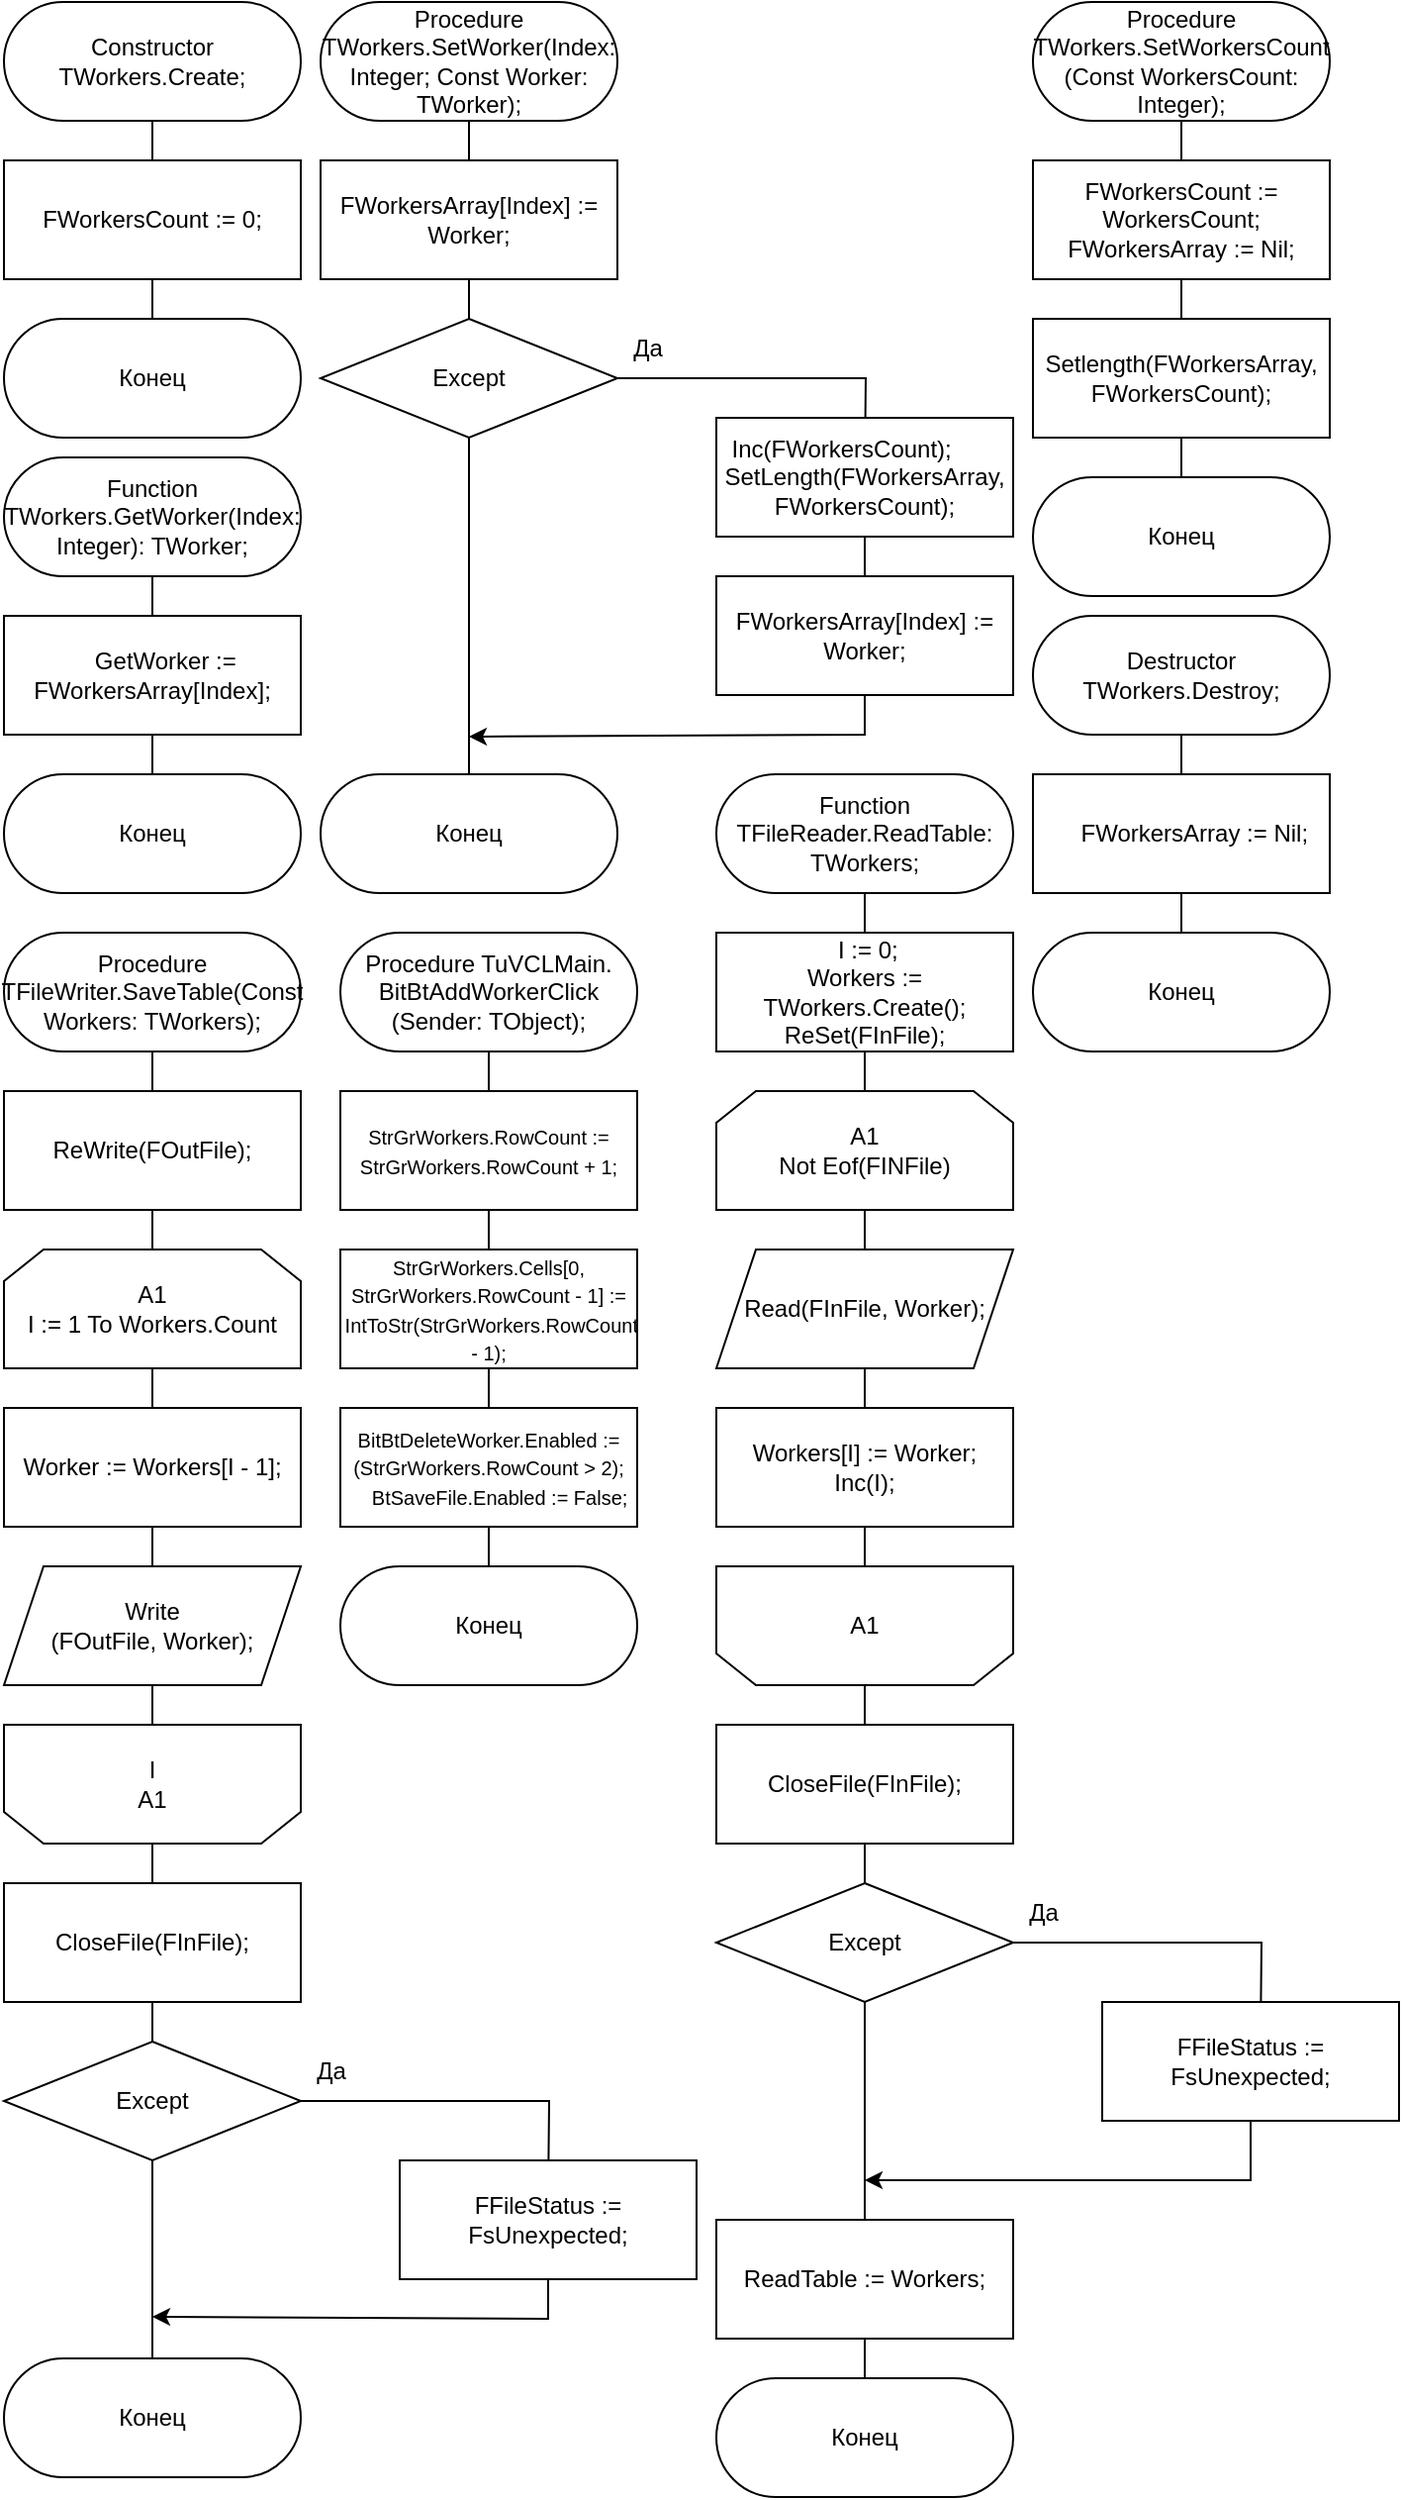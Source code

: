 <mxfile version="23.1.1" type="device" pages="4">
  <diagram name="Page-1" id="C9uyg0HN0o3slQ8mchxU">
    <mxGraphModel dx="2074" dy="1124" grid="1" gridSize="10" guides="1" tooltips="1" connect="1" arrows="1" fold="1" page="1" pageScale="1" pageWidth="827" pageHeight="1169" math="0" shadow="0">
      <root>
        <mxCell id="0" />
        <mxCell id="1" parent="0" />
        <mxCell id="Nk5VmOWkJlFsqhGpahAX-9" style="edgeStyle=orthogonalEdgeStyle;rounded=0;orthogonalLoop=1;jettySize=auto;html=1;entryX=0.5;entryY=0;entryDx=0;entryDy=0;endArrow=none;endFill=0;" edge="1" parent="1" source="Nk5VmOWkJlFsqhGpahAX-5" target="Nk5VmOWkJlFsqhGpahAX-7">
          <mxGeometry relative="1" as="geometry" />
        </mxCell>
        <mxCell id="Nk5VmOWkJlFsqhGpahAX-5" value="FWorkersCount := 0;" style="rounded=0;whiteSpace=wrap;html=1;" vertex="1" parent="1">
          <mxGeometry x="40" y="100" width="150" height="60" as="geometry" />
        </mxCell>
        <mxCell id="Nk5VmOWkJlFsqhGpahAX-8" style="edgeStyle=orthogonalEdgeStyle;rounded=0;orthogonalLoop=1;jettySize=auto;html=1;entryX=0.5;entryY=0;entryDx=0;entryDy=0;endArrow=none;endFill=0;" edge="1" parent="1" source="Nk5VmOWkJlFsqhGpahAX-6" target="Nk5VmOWkJlFsqhGpahAX-5">
          <mxGeometry relative="1" as="geometry" />
        </mxCell>
        <mxCell id="Nk5VmOWkJlFsqhGpahAX-6" value="Constructor TWorkers.Create;" style="rounded=1;whiteSpace=wrap;html=1;arcSize=50;" vertex="1" parent="1">
          <mxGeometry x="40" y="20" width="150" height="60" as="geometry" />
        </mxCell>
        <mxCell id="Nk5VmOWkJlFsqhGpahAX-7" value="Конец" style="rounded=1;whiteSpace=wrap;html=1;arcSize=50;" vertex="1" parent="1">
          <mxGeometry x="40" y="180" width="150" height="60" as="geometry" />
        </mxCell>
        <mxCell id="Nk5VmOWkJlFsqhGpahAX-10" style="edgeStyle=orthogonalEdgeStyle;rounded=0;orthogonalLoop=1;jettySize=auto;html=1;entryX=0.5;entryY=0;entryDx=0;entryDy=0;endArrow=none;endFill=0;" edge="1" parent="1" source="Nk5VmOWkJlFsqhGpahAX-11" target="Nk5VmOWkJlFsqhGpahAX-14">
          <mxGeometry relative="1" as="geometry" />
        </mxCell>
        <mxCell id="Nk5VmOWkJlFsqhGpahAX-11" value="&amp;nbsp; &amp;nbsp; GetWorker := FWorkersArray[Index];" style="rounded=0;whiteSpace=wrap;html=1;" vertex="1" parent="1">
          <mxGeometry x="40" y="330" width="150" height="60" as="geometry" />
        </mxCell>
        <mxCell id="Nk5VmOWkJlFsqhGpahAX-12" style="edgeStyle=orthogonalEdgeStyle;rounded=0;orthogonalLoop=1;jettySize=auto;html=1;entryX=0.5;entryY=0;entryDx=0;entryDy=0;endArrow=none;endFill=0;" edge="1" parent="1" source="Nk5VmOWkJlFsqhGpahAX-13" target="Nk5VmOWkJlFsqhGpahAX-11">
          <mxGeometry relative="1" as="geometry" />
        </mxCell>
        <mxCell id="Nk5VmOWkJlFsqhGpahAX-13" value="Function TWorkers.GetWorker(Index: Integer): TWorker;" style="rounded=1;whiteSpace=wrap;html=1;arcSize=50;" vertex="1" parent="1">
          <mxGeometry x="40" y="250" width="150" height="60" as="geometry" />
        </mxCell>
        <mxCell id="Nk5VmOWkJlFsqhGpahAX-14" value="Конец" style="rounded=1;whiteSpace=wrap;html=1;arcSize=50;" vertex="1" parent="1">
          <mxGeometry x="40" y="410" width="150" height="60" as="geometry" />
        </mxCell>
        <mxCell id="Nk5VmOWkJlFsqhGpahAX-28" style="edgeStyle=orthogonalEdgeStyle;rounded=0;orthogonalLoop=1;jettySize=auto;html=1;entryX=0.5;entryY=0;entryDx=0;entryDy=0;endArrow=none;endFill=0;" edge="1" parent="1" source="Nk5VmOWkJlFsqhGpahAX-16" target="Nk5VmOWkJlFsqhGpahAX-21">
          <mxGeometry relative="1" as="geometry" />
        </mxCell>
        <mxCell id="Nk5VmOWkJlFsqhGpahAX-16" value="FWorkersArray[Index] := Worker;" style="rounded=0;whiteSpace=wrap;html=1;" vertex="1" parent="1">
          <mxGeometry x="200" y="100" width="150" height="60" as="geometry" />
        </mxCell>
        <mxCell id="Nk5VmOWkJlFsqhGpahAX-17" style="edgeStyle=orthogonalEdgeStyle;rounded=0;orthogonalLoop=1;jettySize=auto;html=1;entryX=0.5;entryY=0;entryDx=0;entryDy=0;endArrow=none;endFill=0;" edge="1" parent="1" source="Nk5VmOWkJlFsqhGpahAX-18" target="Nk5VmOWkJlFsqhGpahAX-16">
          <mxGeometry relative="1" as="geometry" />
        </mxCell>
        <mxCell id="Nk5VmOWkJlFsqhGpahAX-18" value="Procedure TWorkers.SetWorker(Index: Integer; Const Worker: TWorker);" style="rounded=1;whiteSpace=wrap;html=1;arcSize=50;" vertex="1" parent="1">
          <mxGeometry x="200" y="20" width="150" height="60" as="geometry" />
        </mxCell>
        <mxCell id="Nk5VmOWkJlFsqhGpahAX-19" value="Конец" style="rounded=1;whiteSpace=wrap;html=1;arcSize=50;" vertex="1" parent="1">
          <mxGeometry x="200" y="410" width="150" height="60" as="geometry" />
        </mxCell>
        <mxCell id="Nk5VmOWkJlFsqhGpahAX-20" style="edgeStyle=orthogonalEdgeStyle;rounded=0;orthogonalLoop=1;jettySize=auto;html=1;entryX=0.5;entryY=0;entryDx=0;entryDy=0;endArrow=none;endFill=0;" edge="1" source="Nk5VmOWkJlFsqhGpahAX-21" parent="1">
          <mxGeometry relative="1" as="geometry">
            <mxPoint x="475" y="260" as="targetPoint" />
          </mxGeometry>
        </mxCell>
        <mxCell id="Nk5VmOWkJlFsqhGpahAX-29" style="edgeStyle=orthogonalEdgeStyle;rounded=0;orthogonalLoop=1;jettySize=auto;html=1;entryX=0.5;entryY=0;entryDx=0;entryDy=0;endArrow=none;endFill=0;" edge="1" parent="1" source="Nk5VmOWkJlFsqhGpahAX-21" target="Nk5VmOWkJlFsqhGpahAX-19">
          <mxGeometry relative="1" as="geometry" />
        </mxCell>
        <mxCell id="Nk5VmOWkJlFsqhGpahAX-21" value="Except" style="rhombus;whiteSpace=wrap;html=1;" vertex="1" parent="1">
          <mxGeometry x="200" y="180" width="150" height="60" as="geometry" />
        </mxCell>
        <mxCell id="Nk5VmOWkJlFsqhGpahAX-23" value="" style="endArrow=classic;html=1;rounded=0;exitX=0.5;exitY=1;exitDx=0;exitDy=0;" edge="1" parent="1">
          <mxGeometry width="50" height="50" relative="1" as="geometry">
            <mxPoint x="475" y="370" as="sourcePoint" />
            <mxPoint x="275" y="391" as="targetPoint" />
            <Array as="points">
              <mxPoint x="475" y="390" />
            </Array>
          </mxGeometry>
        </mxCell>
        <mxCell id="Nk5VmOWkJlFsqhGpahAX-24" value="Да" style="text;html=1;align=center;verticalAlign=middle;resizable=0;points=[];autosize=1;strokeColor=none;fillColor=none;" vertex="1" parent="1">
          <mxGeometry x="345" y="180" width="40" height="30" as="geometry" />
        </mxCell>
        <mxCell id="Nk5VmOWkJlFsqhGpahAX-30" style="edgeStyle=orthogonalEdgeStyle;rounded=0;orthogonalLoop=1;jettySize=auto;html=1;entryX=0.5;entryY=0;entryDx=0;entryDy=0;endArrow=none;endFill=0;" edge="1" parent="1" source="Nk5VmOWkJlFsqhGpahAX-26" target="Nk5VmOWkJlFsqhGpahAX-27">
          <mxGeometry relative="1" as="geometry" />
        </mxCell>
        <mxCell id="Nk5VmOWkJlFsqhGpahAX-26" value="&lt;div&gt;Inc(FWorkersCount);&lt;span style=&quot;background-color: initial;&quot;&gt;&amp;nbsp; &amp;nbsp; &amp;nbsp; &amp;nbsp; SetLength(FWorkersArray, FWorkersCount);&lt;/span&gt;&lt;/div&gt;" style="rounded=0;whiteSpace=wrap;html=1;" vertex="1" parent="1">
          <mxGeometry x="400" y="230" width="150" height="60" as="geometry" />
        </mxCell>
        <mxCell id="Nk5VmOWkJlFsqhGpahAX-27" value="FWorkersArray[Index] := Worker;" style="rounded=0;whiteSpace=wrap;html=1;" vertex="1" parent="1">
          <mxGeometry x="400" y="310" width="150" height="60" as="geometry" />
        </mxCell>
        <mxCell id="Nk5VmOWkJlFsqhGpahAX-37" style="edgeStyle=orthogonalEdgeStyle;rounded=0;orthogonalLoop=1;jettySize=auto;html=1;entryX=0.5;entryY=0;entryDx=0;entryDy=0;endArrow=none;endFill=0;" edge="1" parent="1" source="Nk5VmOWkJlFsqhGpahAX-32" target="Nk5VmOWkJlFsqhGpahAX-36">
          <mxGeometry relative="1" as="geometry" />
        </mxCell>
        <mxCell id="Nk5VmOWkJlFsqhGpahAX-32" value="FWorkersCount := WorkersCount;&lt;br&gt;FWorkersArray := Nil;" style="rounded=0;whiteSpace=wrap;html=1;" vertex="1" parent="1">
          <mxGeometry x="560" y="100" width="150" height="60" as="geometry" />
        </mxCell>
        <mxCell id="Nk5VmOWkJlFsqhGpahAX-33" style="edgeStyle=orthogonalEdgeStyle;rounded=0;orthogonalLoop=1;jettySize=auto;html=1;entryX=0.5;entryY=0;entryDx=0;entryDy=0;endArrow=none;endFill=0;" edge="1" parent="1" source="Nk5VmOWkJlFsqhGpahAX-34" target="Nk5VmOWkJlFsqhGpahAX-32">
          <mxGeometry relative="1" as="geometry" />
        </mxCell>
        <mxCell id="Nk5VmOWkJlFsqhGpahAX-34" value="Procedure TWorkers.SetWorkersCount&lt;br&gt;(Const WorkersCount: Integer);" style="rounded=1;whiteSpace=wrap;html=1;arcSize=50;" vertex="1" parent="1">
          <mxGeometry x="560" y="20" width="150" height="60" as="geometry" />
        </mxCell>
        <mxCell id="Nk5VmOWkJlFsqhGpahAX-35" value="Конец" style="rounded=1;whiteSpace=wrap;html=1;arcSize=50;" vertex="1" parent="1">
          <mxGeometry x="560" y="260" width="150" height="60" as="geometry" />
        </mxCell>
        <mxCell id="Nk5VmOWkJlFsqhGpahAX-38" style="edgeStyle=orthogonalEdgeStyle;rounded=0;orthogonalLoop=1;jettySize=auto;html=1;entryX=0.5;entryY=0;entryDx=0;entryDy=0;endArrow=none;endFill=0;" edge="1" parent="1" source="Nk5VmOWkJlFsqhGpahAX-36" target="Nk5VmOWkJlFsqhGpahAX-35">
          <mxGeometry relative="1" as="geometry" />
        </mxCell>
        <mxCell id="Nk5VmOWkJlFsqhGpahAX-36" value="Setlength(FWorkersArray, FWorkersCount);" style="rounded=0;whiteSpace=wrap;html=1;" vertex="1" parent="1">
          <mxGeometry x="560" y="180" width="150" height="60" as="geometry" />
        </mxCell>
        <mxCell id="Nk5VmOWkJlFsqhGpahAX-46" style="edgeStyle=orthogonalEdgeStyle;rounded=0;orthogonalLoop=1;jettySize=auto;html=1;entryX=0.5;entryY=0;entryDx=0;entryDy=0;endArrow=none;endFill=0;" edge="1" parent="1" source="Nk5VmOWkJlFsqhGpahAX-39" target="Nk5VmOWkJlFsqhGpahAX-40">
          <mxGeometry relative="1" as="geometry" />
        </mxCell>
        <mxCell id="Nk5VmOWkJlFsqhGpahAX-39" value="Function TFileReader.ReadTable: TWorkers;" style="rounded=1;whiteSpace=wrap;html=1;arcSize=50;" vertex="1" parent="1">
          <mxGeometry x="400" y="410" width="150" height="60" as="geometry" />
        </mxCell>
        <mxCell id="8XuL1x-wbhf8CoLdvdzy-11" style="edgeStyle=orthogonalEdgeStyle;rounded=0;orthogonalLoop=1;jettySize=auto;html=1;entryX=0.5;entryY=0;entryDx=0;entryDy=0;endArrow=none;endFill=0;" edge="1" parent="1" source="Nk5VmOWkJlFsqhGpahAX-40" target="8XuL1x-wbhf8CoLdvdzy-2">
          <mxGeometry relative="1" as="geometry" />
        </mxCell>
        <mxCell id="Nk5VmOWkJlFsqhGpahAX-40" value="&lt;div&gt;&amp;nbsp;I := 0;&lt;/div&gt;&lt;div&gt;Workers := TWorkers.Create();&lt;/div&gt;&lt;div&gt;ReSet(FInFile);&lt;br&gt;&lt;/div&gt;" style="rounded=0;whiteSpace=wrap;html=1;" vertex="1" parent="1">
          <mxGeometry x="400" y="490" width="150" height="60" as="geometry" />
        </mxCell>
        <mxCell id="Nk5VmOWkJlFsqhGpahAX-41" style="edgeStyle=orthogonalEdgeStyle;rounded=0;orthogonalLoop=1;jettySize=auto;html=1;entryX=0.5;entryY=0;entryDx=0;entryDy=0;endArrow=none;endFill=0;" edge="1" parent="1" source="Nk5VmOWkJlFsqhGpahAX-42" target="Nk5VmOWkJlFsqhGpahAX-45">
          <mxGeometry relative="1" as="geometry" />
        </mxCell>
        <mxCell id="Nk5VmOWkJlFsqhGpahAX-42" value="&amp;nbsp; &amp;nbsp; FWorkersArray := Nil;" style="rounded=0;whiteSpace=wrap;html=1;" vertex="1" parent="1">
          <mxGeometry x="560" y="410" width="150" height="60" as="geometry" />
        </mxCell>
        <mxCell id="Nk5VmOWkJlFsqhGpahAX-43" style="edgeStyle=orthogonalEdgeStyle;rounded=0;orthogonalLoop=1;jettySize=auto;html=1;entryX=0.5;entryY=0;entryDx=0;entryDy=0;endArrow=none;endFill=0;" edge="1" parent="1" source="Nk5VmOWkJlFsqhGpahAX-44" target="Nk5VmOWkJlFsqhGpahAX-42">
          <mxGeometry relative="1" as="geometry" />
        </mxCell>
        <mxCell id="Nk5VmOWkJlFsqhGpahAX-44" value="Destructor TWorkers.Destroy;" style="rounded=1;whiteSpace=wrap;html=1;arcSize=50;" vertex="1" parent="1">
          <mxGeometry x="560" y="330" width="150" height="60" as="geometry" />
        </mxCell>
        <mxCell id="Nk5VmOWkJlFsqhGpahAX-45" value="Конец" style="rounded=1;whiteSpace=wrap;html=1;arcSize=50;" vertex="1" parent="1">
          <mxGeometry x="560" y="490" width="150" height="60" as="geometry" />
        </mxCell>
        <mxCell id="Nk5VmOWkJlFsqhGpahAX-47" style="edgeStyle=orthogonalEdgeStyle;rounded=0;orthogonalLoop=1;jettySize=auto;html=1;entryX=0.5;entryY=0;entryDx=0;entryDy=0;endArrow=none;endFill=0;" edge="1" parent="1" source="Nk5VmOWkJlFsqhGpahAX-49">
          <mxGeometry relative="1" as="geometry">
            <mxPoint x="675" y="1050" as="targetPoint" />
          </mxGeometry>
        </mxCell>
        <mxCell id="8XuL1x-wbhf8CoLdvdzy-14" style="edgeStyle=orthogonalEdgeStyle;rounded=0;orthogonalLoop=1;jettySize=auto;html=1;entryX=0.5;entryY=0;entryDx=0;entryDy=0;endArrow=none;endFill=0;" edge="1" parent="1" source="Nk5VmOWkJlFsqhGpahAX-49" target="8XuL1x-wbhf8CoLdvdzy-12">
          <mxGeometry relative="1" as="geometry" />
        </mxCell>
        <mxCell id="Nk5VmOWkJlFsqhGpahAX-49" value="Except" style="rhombus;whiteSpace=wrap;html=1;" vertex="1" parent="1">
          <mxGeometry x="400" y="970" width="150" height="60" as="geometry" />
        </mxCell>
        <mxCell id="Nk5VmOWkJlFsqhGpahAX-50" value="" style="endArrow=classic;html=1;rounded=0;exitX=0.5;exitY=1;exitDx=0;exitDy=0;" edge="1" parent="1" source="Nk5VmOWkJlFsqhGpahAX-54">
          <mxGeometry width="50" height="50" relative="1" as="geometry">
            <mxPoint x="675" y="1160" as="sourcePoint" />
            <mxPoint x="475" y="1120" as="targetPoint" />
            <Array as="points">
              <mxPoint x="670" y="1120" />
            </Array>
          </mxGeometry>
        </mxCell>
        <mxCell id="Nk5VmOWkJlFsqhGpahAX-51" value="Да" style="text;html=1;align=center;verticalAlign=middle;resizable=0;points=[];autosize=1;strokeColor=none;fillColor=none;" vertex="1" parent="1">
          <mxGeometry x="545" y="970" width="40" height="30" as="geometry" />
        </mxCell>
        <mxCell id="Nk5VmOWkJlFsqhGpahAX-54" value="FFileStatus := FsUnexpected;" style="rounded=0;whiteSpace=wrap;html=1;" vertex="1" parent="1">
          <mxGeometry x="595" y="1030" width="150" height="60" as="geometry" />
        </mxCell>
        <mxCell id="Nk5VmOWkJlFsqhGpahAX-69" value="Конец" style="rounded=1;whiteSpace=wrap;html=1;arcSize=50;" vertex="1" parent="1">
          <mxGeometry x="400" y="1220" width="150" height="60" as="geometry" />
        </mxCell>
        <mxCell id="Nk5VmOWkJlFsqhGpahAX-93" style="edgeStyle=orthogonalEdgeStyle;rounded=0;orthogonalLoop=1;jettySize=auto;html=1;entryX=0.5;entryY=0;entryDx=0;entryDy=0;endArrow=none;endFill=0;" edge="1" parent="1" source="Nk5VmOWkJlFsqhGpahAX-73" target="Nk5VmOWkJlFsqhGpahAX-92">
          <mxGeometry relative="1" as="geometry" />
        </mxCell>
        <mxCell id="Nk5VmOWkJlFsqhGpahAX-73" value="Procedure TFileWriter.SaveTable(Const Workers: TWorkers);" style="rounded=1;whiteSpace=wrap;html=1;arcSize=50;" vertex="1" parent="1">
          <mxGeometry x="40" y="490" width="150" height="60" as="geometry" />
        </mxCell>
        <mxCell id="Nk5VmOWkJlFsqhGpahAX-74" style="edgeStyle=orthogonalEdgeStyle;rounded=0;orthogonalLoop=1;jettySize=auto;html=1;entryX=0.5;entryY=0;entryDx=0;entryDy=0;endArrow=none;endFill=0;" edge="1" parent="1" source="Nk5VmOWkJlFsqhGpahAX-76">
          <mxGeometry relative="1" as="geometry">
            <mxPoint x="315" y="1130" as="targetPoint" />
          </mxGeometry>
        </mxCell>
        <mxCell id="Nk5VmOWkJlFsqhGpahAX-75" style="edgeStyle=orthogonalEdgeStyle;rounded=0;orthogonalLoop=1;jettySize=auto;html=1;entryX=0.5;entryY=0;entryDx=0;entryDy=0;endArrow=none;endFill=0;" edge="1" parent="1" source="Nk5VmOWkJlFsqhGpahAX-76" target="Nk5VmOWkJlFsqhGpahAX-98">
          <mxGeometry relative="1" as="geometry">
            <mxPoint x="115" y="1130" as="targetPoint" />
          </mxGeometry>
        </mxCell>
        <mxCell id="Nk5VmOWkJlFsqhGpahAX-76" value="Except" style="rhombus;whiteSpace=wrap;html=1;" vertex="1" parent="1">
          <mxGeometry x="40" y="1050" width="150" height="60" as="geometry" />
        </mxCell>
        <mxCell id="Nk5VmOWkJlFsqhGpahAX-77" value="" style="endArrow=classic;html=1;rounded=0;exitX=0.5;exitY=1;exitDx=0;exitDy=0;" edge="1" parent="1" source="Nk5VmOWkJlFsqhGpahAX-79">
          <mxGeometry width="50" height="50" relative="1" as="geometry">
            <mxPoint x="315" y="1531" as="sourcePoint" />
            <mxPoint x="115" y="1189" as="targetPoint" />
            <Array as="points">
              <mxPoint x="315" y="1190" />
            </Array>
          </mxGeometry>
        </mxCell>
        <mxCell id="Nk5VmOWkJlFsqhGpahAX-78" value="Да" style="text;html=1;align=center;verticalAlign=middle;resizable=0;points=[];autosize=1;strokeColor=none;fillColor=none;" vertex="1" parent="1">
          <mxGeometry x="185" y="1050" width="40" height="30" as="geometry" />
        </mxCell>
        <mxCell id="Nk5VmOWkJlFsqhGpahAX-79" value="FFileStatus := FsUnexpected;" style="rounded=0;whiteSpace=wrap;html=1;" vertex="1" parent="1">
          <mxGeometry x="240" y="1110" width="150" height="60" as="geometry" />
        </mxCell>
        <mxCell id="8XuL1x-wbhf8CoLdvdzy-26" style="edgeStyle=orthogonalEdgeStyle;rounded=0;orthogonalLoop=1;jettySize=auto;html=1;entryX=0.5;entryY=0;entryDx=0;entryDy=0;endArrow=none;endFill=0;" edge="1" parent="1" source="Nk5VmOWkJlFsqhGpahAX-92" target="8XuL1x-wbhf8CoLdvdzy-17">
          <mxGeometry relative="1" as="geometry" />
        </mxCell>
        <mxCell id="Nk5VmOWkJlFsqhGpahAX-92" value="&lt;div&gt;ReWrite(FOutFile);&lt;br&gt;&lt;/div&gt;" style="rounded=0;whiteSpace=wrap;html=1;" vertex="1" parent="1">
          <mxGeometry x="40" y="570" width="150" height="60" as="geometry" />
        </mxCell>
        <mxCell id="Nk5VmOWkJlFsqhGpahAX-98" value="Конец" style="rounded=1;whiteSpace=wrap;html=1;arcSize=50;" vertex="1" parent="1">
          <mxGeometry x="40" y="1210" width="150" height="60" as="geometry" />
        </mxCell>
        <mxCell id="8XuL1x-wbhf8CoLdvdzy-1" style="edgeStyle=orthogonalEdgeStyle;rounded=0;orthogonalLoop=1;jettySize=auto;html=1;entryX=0.5;entryY=0;entryDx=0;entryDy=0;endArrow=none;endFill=0;" edge="1" parent="1" source="8XuL1x-wbhf8CoLdvdzy-2" target="8XuL1x-wbhf8CoLdvdzy-7">
          <mxGeometry relative="1" as="geometry" />
        </mxCell>
        <mxCell id="8XuL1x-wbhf8CoLdvdzy-2" value="A1&lt;br&gt;Not Eof(FINFile)" style="shape=loopLimit;whiteSpace=wrap;html=1;" vertex="1" parent="1">
          <mxGeometry x="400" y="570" width="150" height="60" as="geometry" />
        </mxCell>
        <mxCell id="8XuL1x-wbhf8CoLdvdzy-3" value="" style="shape=loopLimit;whiteSpace=wrap;html=1;rotation=-180;" vertex="1" parent="1">
          <mxGeometry x="400" y="810" width="150" height="60" as="geometry" />
        </mxCell>
        <mxCell id="8XuL1x-wbhf8CoLdvdzy-4" style="edgeStyle=orthogonalEdgeStyle;rounded=0;orthogonalLoop=1;jettySize=auto;html=1;entryX=0.5;entryY=0;entryDx=0;entryDy=0;endArrow=none;endFill=0;" edge="1" parent="1" source="8XuL1x-wbhf8CoLdvdzy-5" target="8XuL1x-wbhf8CoLdvdzy-10">
          <mxGeometry relative="1" as="geometry" />
        </mxCell>
        <mxCell id="8XuL1x-wbhf8CoLdvdzy-5" value="A1" style="text;html=1;strokeColor=none;fillColor=none;align=center;verticalAlign=middle;whiteSpace=wrap;rounded=0;" vertex="1" parent="1">
          <mxGeometry x="400" y="810" width="150" height="60" as="geometry" />
        </mxCell>
        <mxCell id="8XuL1x-wbhf8CoLdvdzy-6" style="edgeStyle=orthogonalEdgeStyle;rounded=0;orthogonalLoop=1;jettySize=auto;html=1;entryX=0.5;entryY=0;entryDx=0;entryDy=0;endArrow=none;endFill=0;" edge="1" parent="1" source="8XuL1x-wbhf8CoLdvdzy-7" target="8XuL1x-wbhf8CoLdvdzy-9">
          <mxGeometry relative="1" as="geometry" />
        </mxCell>
        <mxCell id="8XuL1x-wbhf8CoLdvdzy-7" value="Read(FInFile, Worker);" style="shape=parallelogram;perimeter=parallelogramPerimeter;whiteSpace=wrap;html=1;fixedSize=1;" vertex="1" parent="1">
          <mxGeometry x="400" y="650" width="150" height="60" as="geometry" />
        </mxCell>
        <mxCell id="8XuL1x-wbhf8CoLdvdzy-8" style="edgeStyle=orthogonalEdgeStyle;rounded=0;orthogonalLoop=1;jettySize=auto;html=1;entryX=0.5;entryY=0;entryDx=0;entryDy=0;endArrow=none;endFill=0;" edge="1" parent="1" source="8XuL1x-wbhf8CoLdvdzy-9" target="8XuL1x-wbhf8CoLdvdzy-5">
          <mxGeometry relative="1" as="geometry" />
        </mxCell>
        <mxCell id="8XuL1x-wbhf8CoLdvdzy-9" value="Workers[I] := Worker;&lt;br&gt;Inc(I);" style="rounded=0;whiteSpace=wrap;html=1;" vertex="1" parent="1">
          <mxGeometry x="400" y="730" width="150" height="60" as="geometry" />
        </mxCell>
        <mxCell id="8XuL1x-wbhf8CoLdvdzy-13" style="edgeStyle=orthogonalEdgeStyle;rounded=0;orthogonalLoop=1;jettySize=auto;html=1;entryX=0.5;entryY=0;entryDx=0;entryDy=0;endArrow=none;endFill=0;" edge="1" parent="1" source="8XuL1x-wbhf8CoLdvdzy-10" target="Nk5VmOWkJlFsqhGpahAX-49">
          <mxGeometry relative="1" as="geometry" />
        </mxCell>
        <mxCell id="8XuL1x-wbhf8CoLdvdzy-10" value="CloseFile(FInFile);" style="rounded=0;whiteSpace=wrap;html=1;" vertex="1" parent="1">
          <mxGeometry x="400" y="890" width="150" height="60" as="geometry" />
        </mxCell>
        <mxCell id="8XuL1x-wbhf8CoLdvdzy-15" style="edgeStyle=orthogonalEdgeStyle;rounded=0;orthogonalLoop=1;jettySize=auto;html=1;entryX=0.5;entryY=0;entryDx=0;entryDy=0;endArrow=none;endFill=0;" edge="1" parent="1" source="8XuL1x-wbhf8CoLdvdzy-12" target="Nk5VmOWkJlFsqhGpahAX-69">
          <mxGeometry relative="1" as="geometry" />
        </mxCell>
        <mxCell id="8XuL1x-wbhf8CoLdvdzy-12" value="&lt;div&gt;ReadTable := Workers;&lt;br&gt;&lt;/div&gt;" style="rounded=0;whiteSpace=wrap;html=1;" vertex="1" parent="1">
          <mxGeometry x="400" y="1140" width="150" height="60" as="geometry" />
        </mxCell>
        <mxCell id="8XuL1x-wbhf8CoLdvdzy-16" style="edgeStyle=orthogonalEdgeStyle;rounded=0;orthogonalLoop=1;jettySize=auto;html=1;entryX=0.5;entryY=0;entryDx=0;entryDy=0;endArrow=none;endFill=0;" edge="1" parent="1" source="8XuL1x-wbhf8CoLdvdzy-17" target="8XuL1x-wbhf8CoLdvdzy-24">
          <mxGeometry relative="1" as="geometry" />
        </mxCell>
        <mxCell id="8XuL1x-wbhf8CoLdvdzy-17" value="A1&lt;br&gt;I := 1 To Workers.Count" style="shape=loopLimit;whiteSpace=wrap;html=1;" vertex="1" parent="1">
          <mxGeometry x="40" y="650" width="150" height="60" as="geometry" />
        </mxCell>
        <mxCell id="8XuL1x-wbhf8CoLdvdzy-18" value="" style="shape=loopLimit;whiteSpace=wrap;html=1;rotation=-180;" vertex="1" parent="1">
          <mxGeometry x="40" y="890" width="150" height="60" as="geometry" />
        </mxCell>
        <mxCell id="8XuL1x-wbhf8CoLdvdzy-19" style="edgeStyle=orthogonalEdgeStyle;rounded=0;orthogonalLoop=1;jettySize=auto;html=1;entryX=0.5;entryY=0;entryDx=0;entryDy=0;endArrow=none;endFill=0;" edge="1" parent="1" source="8XuL1x-wbhf8CoLdvdzy-20" target="8XuL1x-wbhf8CoLdvdzy-25">
          <mxGeometry relative="1" as="geometry" />
        </mxCell>
        <mxCell id="8XuL1x-wbhf8CoLdvdzy-20" value="I&lt;br&gt;A1" style="text;html=1;strokeColor=none;fillColor=none;align=center;verticalAlign=middle;whiteSpace=wrap;rounded=0;" vertex="1" parent="1">
          <mxGeometry x="40" y="890" width="150" height="60" as="geometry" />
        </mxCell>
        <mxCell id="8XuL1x-wbhf8CoLdvdzy-21" style="edgeStyle=orthogonalEdgeStyle;rounded=0;orthogonalLoop=1;jettySize=auto;html=1;entryX=0.5;entryY=0;entryDx=0;entryDy=0;endArrow=none;endFill=0;" edge="1" parent="1" source="8XuL1x-wbhf8CoLdvdzy-22" target="8XuL1x-wbhf8CoLdvdzy-20">
          <mxGeometry relative="1" as="geometry" />
        </mxCell>
        <mxCell id="8XuL1x-wbhf8CoLdvdzy-22" value="Write&lt;br&gt;(FOutFile, Worker);" style="shape=parallelogram;perimeter=parallelogramPerimeter;whiteSpace=wrap;html=1;fixedSize=1;" vertex="1" parent="1">
          <mxGeometry x="40" y="810" width="150" height="60" as="geometry" />
        </mxCell>
        <mxCell id="8XuL1x-wbhf8CoLdvdzy-23" style="edgeStyle=orthogonalEdgeStyle;rounded=0;orthogonalLoop=1;jettySize=auto;html=1;entryX=0.5;entryY=0;entryDx=0;entryDy=0;endArrow=none;endFill=0;" edge="1" parent="1" source="8XuL1x-wbhf8CoLdvdzy-24" target="8XuL1x-wbhf8CoLdvdzy-22">
          <mxGeometry relative="1" as="geometry" />
        </mxCell>
        <mxCell id="8XuL1x-wbhf8CoLdvdzy-24" value="Worker := Workers[I - 1];" style="rounded=0;whiteSpace=wrap;html=1;" vertex="1" parent="1">
          <mxGeometry x="40" y="730" width="150" height="60" as="geometry" />
        </mxCell>
        <mxCell id="8XuL1x-wbhf8CoLdvdzy-27" style="edgeStyle=orthogonalEdgeStyle;rounded=0;orthogonalLoop=1;jettySize=auto;html=1;entryX=0.5;entryY=0;entryDx=0;entryDy=0;endArrow=none;endFill=0;" edge="1" parent="1" source="8XuL1x-wbhf8CoLdvdzy-25" target="Nk5VmOWkJlFsqhGpahAX-76">
          <mxGeometry relative="1" as="geometry" />
        </mxCell>
        <mxCell id="8XuL1x-wbhf8CoLdvdzy-25" value="CloseFile(FInFile);" style="rounded=0;whiteSpace=wrap;html=1;" vertex="1" parent="1">
          <mxGeometry x="40" y="970" width="150" height="60" as="geometry" />
        </mxCell>
        <mxCell id="DoO7kr2RQS8Sdk2IxT3k-1" style="edgeStyle=orthogonalEdgeStyle;rounded=0;orthogonalLoop=1;jettySize=auto;html=1;entryX=0.5;entryY=0;entryDx=0;entryDy=0;endArrow=none;endFill=0;" edge="1" parent="1" source="DoO7kr2RQS8Sdk2IxT3k-2" target="DoO7kr2RQS8Sdk2IxT3k-4">
          <mxGeometry relative="1" as="geometry" />
        </mxCell>
        <mxCell id="DoO7kr2RQS8Sdk2IxT3k-2" value="Procedure TuVCLMain.&lt;br&gt;BitBtAddWorkerClick&lt;br&gt;(Sender: TObject);" style="rounded=1;whiteSpace=wrap;html=1;arcSize=50;" vertex="1" parent="1">
          <mxGeometry x="210" y="490" width="150" height="60" as="geometry" />
        </mxCell>
        <mxCell id="DoO7kr2RQS8Sdk2IxT3k-3" style="edgeStyle=orthogonalEdgeStyle;rounded=0;orthogonalLoop=1;jettySize=auto;html=1;entryX=0.5;entryY=0;entryDx=0;entryDy=0;endArrow=none;endFill=0;" edge="1" parent="1" source="DoO7kr2RQS8Sdk2IxT3k-4" target="DoO7kr2RQS8Sdk2IxT3k-6">
          <mxGeometry relative="1" as="geometry" />
        </mxCell>
        <mxCell id="DoO7kr2RQS8Sdk2IxT3k-4" value="&lt;font style=&quot;font-size: 10px;&quot;&gt;StrGrWorkers.RowCount := StrGrWorkers.RowCount + 1;&lt;/font&gt;" style="rounded=0;whiteSpace=wrap;html=1;" vertex="1" parent="1">
          <mxGeometry x="210" y="570" width="150" height="60" as="geometry" />
        </mxCell>
        <mxCell id="DoO7kr2RQS8Sdk2IxT3k-5" style="edgeStyle=orthogonalEdgeStyle;rounded=0;orthogonalLoop=1;jettySize=auto;html=1;entryX=0.5;entryY=0;entryDx=0;entryDy=0;endArrow=none;endFill=0;" edge="1" parent="1" source="DoO7kr2RQS8Sdk2IxT3k-6" target="DoO7kr2RQS8Sdk2IxT3k-8">
          <mxGeometry relative="1" as="geometry" />
        </mxCell>
        <mxCell id="DoO7kr2RQS8Sdk2IxT3k-6" value="&lt;font style=&quot;font-size: 10px;&quot;&gt;StrGrWorkers.Cells[0, StrGrWorkers.RowCount - 1] :=&lt;br&gt;&amp;nbsp;IntToStr(StrGrWorkers.RowCount - 1);&lt;/font&gt;" style="rounded=0;whiteSpace=wrap;html=1;" vertex="1" parent="1">
          <mxGeometry x="210" y="650" width="150" height="60" as="geometry" />
        </mxCell>
        <mxCell id="DoO7kr2RQS8Sdk2IxT3k-7" style="edgeStyle=orthogonalEdgeStyle;rounded=0;orthogonalLoop=1;jettySize=auto;html=1;entryX=0.5;entryY=0;entryDx=0;entryDy=0;endArrow=none;endFill=0;" edge="1" parent="1" source="DoO7kr2RQS8Sdk2IxT3k-8" target="DoO7kr2RQS8Sdk2IxT3k-9">
          <mxGeometry relative="1" as="geometry" />
        </mxCell>
        <mxCell id="DoO7kr2RQS8Sdk2IxT3k-8" value="&lt;div&gt;&lt;font style=&quot;font-size: 10px;&quot;&gt;BitBtDeleteWorker.Enabled := (StrGrWorkers.RowCount &amp;gt; 2);&lt;/font&gt;&lt;/div&gt;&lt;div&gt;&lt;span style=&quot;font-size: 10px;&quot;&gt;&amp;nbsp; &amp;nbsp; BtSaveFile.Enabled := False;&lt;/span&gt;&lt;/div&gt;" style="rounded=0;whiteSpace=wrap;html=1;" vertex="1" parent="1">
          <mxGeometry x="210" y="730" width="150" height="60" as="geometry" />
        </mxCell>
        <mxCell id="DoO7kr2RQS8Sdk2IxT3k-9" value="Конец" style="rounded=1;whiteSpace=wrap;html=1;arcSize=50;" vertex="1" parent="1">
          <mxGeometry x="210" y="810" width="150" height="60" as="geometry" />
        </mxCell>
      </root>
    </mxGraphModel>
  </diagram>
  <diagram id="ecL4qvVGD-3JdTQhUZvR" name="Page-2">
    <mxGraphModel dx="4148" dy="2248" grid="1" gridSize="10" guides="1" tooltips="1" connect="1" arrows="1" fold="1" page="1" pageScale="1" pageWidth="827" pageHeight="1169" math="0" shadow="0">
      <root>
        <mxCell id="0" />
        <mxCell id="1" parent="0" />
        <mxCell id="x5I6y70qs82dyArCoDpu-7" style="edgeStyle=orthogonalEdgeStyle;rounded=0;orthogonalLoop=1;jettySize=auto;html=1;entryX=0.5;entryY=0;entryDx=0;entryDy=0;endArrow=none;endFill=0;" edge="1" parent="1" source="Bu9ATp3aDd0kf9FYStGU-2" target="wPz6WaVLFCEb4uMLOnlU-1">
          <mxGeometry relative="1" as="geometry" />
        </mxCell>
        <mxCell id="Bu9ATp3aDd0kf9FYStGU-2" value="Append(FOutFileTxt);" style="rounded=0;whiteSpace=wrap;html=1;" vertex="1" parent="1">
          <mxGeometry x="40" y="100" width="150" height="60" as="geometry" />
        </mxCell>
        <mxCell id="Bu9ATp3aDd0kf9FYStGU-3" style="edgeStyle=orthogonalEdgeStyle;rounded=0;orthogonalLoop=1;jettySize=auto;html=1;entryX=0.5;entryY=0;entryDx=0;entryDy=0;endArrow=none;endFill=0;" edge="1" parent="1" source="Bu9ATp3aDd0kf9FYStGU-4" target="Bu9ATp3aDd0kf9FYStGU-2">
          <mxGeometry relative="1" as="geometry" />
        </mxCell>
        <mxCell id="Bu9ATp3aDd0kf9FYStGU-4" value="Procedure TFileWriter.WriteStr(Const Str: String);" style="rounded=1;whiteSpace=wrap;html=1;arcSize=50;" vertex="1" parent="1">
          <mxGeometry x="40" y="20" width="150" height="60" as="geometry" />
        </mxCell>
        <mxCell id="Bu9ATp3aDd0kf9FYStGU-5" value="Конец" style="rounded=1;whiteSpace=wrap;html=1;arcSize=50;" vertex="1" parent="1">
          <mxGeometry x="40" y="500" width="150" height="60" as="geometry" />
        </mxCell>
        <mxCell id="x5I6y70qs82dyArCoDpu-9" style="edgeStyle=orthogonalEdgeStyle;rounded=0;orthogonalLoop=1;jettySize=auto;html=1;entryX=0.5;entryY=0;entryDx=0;entryDy=0;endArrow=none;endFill=0;" edge="1" parent="1" source="Bu9ATp3aDd0kf9FYStGU-6" target="x5I6y70qs82dyArCoDpu-3">
          <mxGeometry relative="1" as="geometry" />
        </mxCell>
        <mxCell id="Bu9ATp3aDd0kf9FYStGU-6" value="&amp;nbsp; &amp;nbsp; &amp;nbsp; &amp;nbsp; CloseFile(FOutFileTxt);" style="rounded=0;whiteSpace=wrap;html=1;" vertex="1" parent="1">
          <mxGeometry x="40" y="260" width="150" height="60" as="geometry" />
        </mxCell>
        <mxCell id="x5I6y70qs82dyArCoDpu-8" style="edgeStyle=orthogonalEdgeStyle;rounded=0;orthogonalLoop=1;jettySize=auto;html=1;entryX=0.5;entryY=0;entryDx=0;entryDy=0;endArrow=none;endFill=0;" edge="1" parent="1" source="wPz6WaVLFCEb4uMLOnlU-1" target="Bu9ATp3aDd0kf9FYStGU-6">
          <mxGeometry relative="1" as="geometry" />
        </mxCell>
        <mxCell id="wPz6WaVLFCEb4uMLOnlU-1" value="Write(FOutFileTxt, Str);" style="shape=parallelogram;perimeter=parallelogramPerimeter;whiteSpace=wrap;html=1;fixedSize=1;" vertex="1" parent="1">
          <mxGeometry x="40" y="180" width="150" height="60" as="geometry" />
        </mxCell>
        <mxCell id="x5I6y70qs82dyArCoDpu-1" style="edgeStyle=orthogonalEdgeStyle;rounded=0;orthogonalLoop=1;jettySize=auto;html=1;entryX=0.5;entryY=0;entryDx=0;entryDy=0;endArrow=none;endFill=0;" edge="1" parent="1" source="x5I6y70qs82dyArCoDpu-3">
          <mxGeometry relative="1" as="geometry">
            <mxPoint x="315" y="420" as="targetPoint" />
          </mxGeometry>
        </mxCell>
        <mxCell id="x5I6y70qs82dyArCoDpu-2" style="edgeStyle=orthogonalEdgeStyle;rounded=0;orthogonalLoop=1;jettySize=auto;html=1;entryX=0.5;entryY=0;entryDx=0;entryDy=0;endArrow=none;endFill=0;" edge="1" parent="1" source="x5I6y70qs82dyArCoDpu-3">
          <mxGeometry relative="1" as="geometry">
            <mxPoint x="115" y="500" as="targetPoint" />
          </mxGeometry>
        </mxCell>
        <mxCell id="x5I6y70qs82dyArCoDpu-3" value="Except" style="rhombus;whiteSpace=wrap;html=1;" vertex="1" parent="1">
          <mxGeometry x="40" y="340" width="150" height="60" as="geometry" />
        </mxCell>
        <mxCell id="x5I6y70qs82dyArCoDpu-4" value="" style="endArrow=classic;html=1;rounded=0;exitX=0.5;exitY=1;exitDx=0;exitDy=0;" edge="1" parent="1" source="x5I6y70qs82dyArCoDpu-6">
          <mxGeometry width="50" height="50" relative="1" as="geometry">
            <mxPoint x="315" y="821" as="sourcePoint" />
            <mxPoint x="115" y="479" as="targetPoint" />
            <Array as="points">
              <mxPoint x="315" y="480" />
            </Array>
          </mxGeometry>
        </mxCell>
        <mxCell id="x5I6y70qs82dyArCoDpu-5" value="Да" style="text;html=1;align=center;verticalAlign=middle;resizable=0;points=[];autosize=1;strokeColor=none;fillColor=none;" vertex="1" parent="1">
          <mxGeometry x="185" y="340" width="40" height="30" as="geometry" />
        </mxCell>
        <mxCell id="x5I6y70qs82dyArCoDpu-6" value="FFileStatus := FsUnexpected;" style="rounded=0;whiteSpace=wrap;html=1;" vertex="1" parent="1">
          <mxGeometry x="240" y="400" width="150" height="60" as="geometry" />
        </mxCell>
        <mxCell id="GXZhAKnjdmDUhFf9rSoE-4" style="edgeStyle=orthogonalEdgeStyle;rounded=0;orthogonalLoop=1;jettySize=auto;html=1;entryX=0.5;entryY=0;entryDx=0;entryDy=0;endArrow=none;endFill=0;" edge="1" parent="1" source="cJEf-AW53Q0u0-w5i1tN-1" target="cJEf-AW53Q0u0-w5i1tN-2">
          <mxGeometry relative="1" as="geometry" />
        </mxCell>
        <mxCell id="cJEf-AW53Q0u0-w5i1tN-1" value="Procedure TuVCLMain.&lt;br&gt;BitbtShowDopInfoClick&lt;br&gt;(Sender: TObject);" style="rounded=1;whiteSpace=wrap;html=1;arcSize=50;" vertex="1" parent="1">
          <mxGeometry x="460" y="10" width="150" height="60" as="geometry" />
        </mxCell>
        <mxCell id="GXZhAKnjdmDUhFf9rSoE-5" style="edgeStyle=orthogonalEdgeStyle;rounded=0;orthogonalLoop=1;jettySize=auto;html=1;entryX=0.5;entryY=0;entryDx=0;entryDy=0;endArrow=none;endFill=0;" edge="1" parent="1" source="cJEf-AW53Q0u0-w5i1tN-2" target="cJEf-AW53Q0u0-w5i1tN-3">
          <mxGeometry relative="1" as="geometry" />
        </mxCell>
        <mxCell id="cJEf-AW53Q0u0-w5i1tN-2" value="&lt;div&gt;IsCompanyExist := False;&lt;/div&gt;&lt;div&gt;CurCompany := ECompany.Text;&lt;/div&gt;" style="rounded=0;whiteSpace=wrap;html=1;" vertex="1" parent="1">
          <mxGeometry x="460" y="90" width="150" height="60" as="geometry" />
        </mxCell>
        <mxCell id="GXZhAKnjdmDUhFf9rSoE-6" style="edgeStyle=orthogonalEdgeStyle;rounded=0;orthogonalLoop=1;jettySize=auto;html=1;entryX=0.5;entryY=0;entryDx=0;entryDy=0;endArrow=none;endFill=0;" edge="1" parent="1" source="cJEf-AW53Q0u0-w5i1tN-3" target="cJEf-AW53Q0u0-w5i1tN-8">
          <mxGeometry relative="1" as="geometry" />
        </mxCell>
        <mxCell id="cJEf-AW53Q0u0-w5i1tN-3" value="A1&lt;br&gt;I := 1 To Workers.Count" style="shape=loopLimit;whiteSpace=wrap;html=1;" vertex="1" parent="1">
          <mxGeometry x="460" y="170" width="150" height="60" as="geometry" />
        </mxCell>
        <mxCell id="cJEf-AW53Q0u0-w5i1tN-4" value="" style="shape=loopLimit;whiteSpace=wrap;html=1;rotation=-180;" vertex="1" parent="1">
          <mxGeometry x="460" y="410" width="150" height="60" as="geometry" />
        </mxCell>
        <mxCell id="GXZhAKnjdmDUhFf9rSoE-54" style="edgeStyle=orthogonalEdgeStyle;rounded=0;orthogonalLoop=1;jettySize=auto;html=1;entryX=0.5;entryY=0;entryDx=0;entryDy=0;endArrow=none;endFill=0;" edge="1" parent="1" source="cJEf-AW53Q0u0-w5i1tN-5" target="GXZhAKnjdmDUhFf9rSoE-51">
          <mxGeometry relative="1" as="geometry" />
        </mxCell>
        <mxCell id="cJEf-AW53Q0u0-w5i1tN-5" value="I&lt;br&gt;A1" style="text;html=1;strokeColor=none;fillColor=none;align=center;verticalAlign=middle;whiteSpace=wrap;rounded=0;" vertex="1" parent="1">
          <mxGeometry x="460" y="410" width="150" height="60" as="geometry" />
        </mxCell>
        <mxCell id="cJEf-AW53Q0u0-w5i1tN-6" style="edgeStyle=orthogonalEdgeStyle;rounded=0;orthogonalLoop=1;jettySize=auto;html=1;entryX=0.5;entryY=0;entryDx=0;entryDy=0;endArrow=none;endFill=0;" edge="1" parent="1" source="cJEf-AW53Q0u0-w5i1tN-8">
          <mxGeometry relative="1" as="geometry">
            <mxPoint x="735" y="330" as="targetPoint" />
          </mxGeometry>
        </mxCell>
        <mxCell id="cJEf-AW53Q0u0-w5i1tN-7" style="edgeStyle=orthogonalEdgeStyle;rounded=0;orthogonalLoop=1;jettySize=auto;html=1;entryX=0.5;entryY=0;entryDx=0;entryDy=0;endArrow=none;endFill=0;" edge="1" parent="1" source="cJEf-AW53Q0u0-w5i1tN-8">
          <mxGeometry relative="1" as="geometry">
            <mxPoint x="535" y="410" as="targetPoint" />
          </mxGeometry>
        </mxCell>
        <mxCell id="cJEf-AW53Q0u0-w5i1tN-8" value="" style="rhombus;whiteSpace=wrap;html=1;" vertex="1" parent="1">
          <mxGeometry x="460" y="250" width="150" height="60" as="geometry" />
        </mxCell>
        <mxCell id="cJEf-AW53Q0u0-w5i1tN-9" value="" style="endArrow=classic;html=1;rounded=0;exitX=0.5;exitY=1;exitDx=0;exitDy=0;" edge="1" parent="1" source="cJEf-AW53Q0u0-w5i1tN-11">
          <mxGeometry width="50" height="50" relative="1" as="geometry">
            <mxPoint x="735" y="731" as="sourcePoint" />
            <mxPoint x="535" y="389" as="targetPoint" />
            <Array as="points">
              <mxPoint x="735" y="390" />
            </Array>
          </mxGeometry>
        </mxCell>
        <mxCell id="cJEf-AW53Q0u0-w5i1tN-10" value="Да" style="text;html=1;align=center;verticalAlign=middle;resizable=0;points=[];autosize=1;strokeColor=none;fillColor=none;" vertex="1" parent="1">
          <mxGeometry x="605" y="250" width="40" height="30" as="geometry" />
        </mxCell>
        <mxCell id="cJEf-AW53Q0u0-w5i1tN-11" value="IsCompanyExist := True;" style="rounded=0;whiteSpace=wrap;html=1;" vertex="1" parent="1">
          <mxGeometry x="660" y="310" width="150" height="60" as="geometry" />
        </mxCell>
        <mxCell id="GXZhAKnjdmDUhFf9rSoE-1" value="" style="strokeWidth=1;html=1;shape=mxgraph.flowchart.annotation_2;align=left;labelPosition=right;pointerEvents=1;rotation=-180;" vertex="1" parent="1">
          <mxGeometry x="407" y="250" width="20" height="60" as="geometry" />
        </mxCell>
        <mxCell id="GXZhAKnjdmDUhFf9rSoE-2" value="&lt;font style=&quot;font-size: 10px;&quot;&gt;Not IsCompanyExist And (Workers[I - 1].&lt;br&gt;CompanyName = CurCompany)&lt;/font&gt;" style="text;html=1;strokeColor=none;fillColor=none;align=center;verticalAlign=middle;whiteSpace=wrap;rounded=0;" vertex="1" parent="1">
          <mxGeometry x="290" y="250" width="120" height="60" as="geometry" />
        </mxCell>
        <mxCell id="GXZhAKnjdmDUhFf9rSoE-3" style="edgeStyle=orthogonalEdgeStyle;rounded=0;orthogonalLoop=1;jettySize=auto;html=1;entryX=0;entryY=0.5;entryDx=0;entryDy=0;entryPerimeter=0;endArrow=none;endFill=0;dashed=1;dashPattern=8 8;exitX=0;exitY=0.5;exitDx=0;exitDy=0;" edge="1" parent="1" source="cJEf-AW53Q0u0-w5i1tN-8" target="GXZhAKnjdmDUhFf9rSoE-1">
          <mxGeometry relative="1" as="geometry">
            <mxPoint x="450.0" y="280.0" as="sourcePoint" />
          </mxGeometry>
        </mxCell>
        <mxCell id="GXZhAKnjdmDUhFf9rSoE-51" value="A" style="ellipse;whiteSpace=wrap;html=1;aspect=fixed;" vertex="1" parent="1">
          <mxGeometry x="520" y="490" width="30" height="30" as="geometry" />
        </mxCell>
      </root>
    </mxGraphModel>
  </diagram>
  <diagram id="lZ5j61sUhCJcrplg9c8S" name="Page-3">
    <mxGraphModel dx="2074" dy="1124" grid="1" gridSize="10" guides="1" tooltips="1" connect="1" arrows="1" fold="1" page="1" pageScale="1" pageWidth="827" pageHeight="1169" math="0" shadow="0">
      <root>
        <mxCell id="0" />
        <mxCell id="1" parent="0" />
        <mxCell id="7R9vrwCuX35JA6a-9wM3-1" style="edgeStyle=orthogonalEdgeStyle;rounded=0;orthogonalLoop=1;jettySize=auto;html=1;entryX=0.5;entryY=0;entryDx=0;entryDy=0;endArrow=none;endFill=0;" edge="1" parent="1" source="7R9vrwCuX35JA6a-9wM3-2" target="7R9vrwCuX35JA6a-9wM3-4">
          <mxGeometry relative="1" as="geometry" />
        </mxCell>
        <mxCell id="7R9vrwCuX35JA6a-9wM3-2" value="&lt;font style=&quot;font-size: 10px;&quot;&gt;Procedure TuVCLMain.&lt;br&gt;BitBtDeleteWorkerClick&lt;br&gt;(Sender: TObject);&lt;/font&gt;" style="rounded=1;whiteSpace=wrap;html=1;arcSize=50;" vertex="1" parent="1">
          <mxGeometry x="170" y="20" width="150" height="60" as="geometry" />
        </mxCell>
        <mxCell id="7R9vrwCuX35JA6a-9wM3-3" style="edgeStyle=orthogonalEdgeStyle;rounded=0;orthogonalLoop=1;jettySize=auto;html=1;entryX=0.5;entryY=0;entryDx=0;entryDy=0;endArrow=none;endFill=0;" edge="1" parent="1" source="7R9vrwCuX35JA6a-9wM3-4" target="7R9vrwCuX35JA6a-9wM3-6">
          <mxGeometry relative="1" as="geometry" />
        </mxCell>
        <mxCell id="7R9vrwCuX35JA6a-9wM3-4" value="&lt;font style=&quot;font-size: 10px;&quot;&gt;Application.CreateForm&lt;br&gt;(TuVCLDeleter,&lt;br&gt;UVCLDeleter);&lt;/font&gt;" style="shape=process;whiteSpace=wrap;html=1;backgroundOutline=1;" vertex="1" parent="1">
          <mxGeometry x="170" y="100" width="150" height="60" as="geometry" />
        </mxCell>
        <mxCell id="7R9vrwCuX35JA6a-9wM3-5" style="edgeStyle=orthogonalEdgeStyle;rounded=0;orthogonalLoop=1;jettySize=auto;html=1;entryX=0.5;entryY=0;entryDx=0;entryDy=0;endArrow=none;endFill=0;" edge="1" parent="1" source="7R9vrwCuX35JA6a-9wM3-6" target="7R9vrwCuX35JA6a-9wM3-8">
          <mxGeometry relative="1" as="geometry" />
        </mxCell>
        <mxCell id="7R9vrwCuX35JA6a-9wM3-6" value="&lt;div&gt;&lt;font style=&quot;font-size: 10px;&quot;&gt;UVCLDeleter.CountOfWorkers := StrGrWorkers.RowCount -&lt;/font&gt;&lt;/div&gt;&lt;div&gt;&lt;span style=&quot;font-size: 10px;&quot;&gt;StrGrWorkers.FixedRows;&lt;/span&gt;&lt;/div&gt;&lt;div&gt;&lt;span style=&quot;font-size: 10px;&quot;&gt;UVCLDeleter.ShowModal();&lt;/span&gt;&lt;/div&gt;" style="rounded=0;whiteSpace=wrap;html=1;" vertex="1" parent="1">
          <mxGeometry x="170" y="180" width="150" height="60" as="geometry" />
        </mxCell>
        <mxCell id="7R9vrwCuX35JA6a-9wM3-7" style="edgeStyle=orthogonalEdgeStyle;rounded=0;orthogonalLoop=1;jettySize=auto;html=1;entryX=0.5;entryY=0;entryDx=0;entryDy=0;endArrow=none;endFill=0;" edge="1" parent="1" source="7R9vrwCuX35JA6a-9wM3-8" target="7R9vrwCuX35JA6a-9wM3-15">
          <mxGeometry relative="1" as="geometry">
            <mxPoint x="445" y="340" as="targetPoint" />
          </mxGeometry>
        </mxCell>
        <mxCell id="7R9vrwCuX35JA6a-9wM3-8" value="" style="rhombus;whiteSpace=wrap;html=1;" vertex="1" parent="1">
          <mxGeometry x="170" y="260" width="150" height="60" as="geometry" />
        </mxCell>
        <mxCell id="7R9vrwCuX35JA6a-9wM3-9" value="Да" style="text;html=1;align=center;verticalAlign=middle;resizable=0;points=[];autosize=1;strokeColor=none;fillColor=none;" vertex="1" parent="1">
          <mxGeometry x="315" y="260" width="40" height="30" as="geometry" />
        </mxCell>
        <mxCell id="7R9vrwCuX35JA6a-9wM3-10" value="Нет" style="text;html=1;align=center;verticalAlign=middle;resizable=0;points=[];autosize=1;strokeColor=none;fillColor=none;" vertex="1" parent="1">
          <mxGeometry x="205" y="320" width="40" height="30" as="geometry" />
        </mxCell>
        <mxCell id="7R9vrwCuX35JA6a-9wM3-11" value="" style="strokeWidth=1;html=1;shape=mxgraph.flowchart.annotation_2;align=left;labelPosition=right;pointerEvents=1;rotation=-180;" vertex="1" parent="1">
          <mxGeometry x="117" y="260" width="20" height="60" as="geometry" />
        </mxCell>
        <mxCell id="7R9vrwCuX35JA6a-9wM3-12" style="edgeStyle=orthogonalEdgeStyle;rounded=0;orthogonalLoop=1;jettySize=auto;html=1;exitX=0;exitY=0.5;exitDx=0;exitDy=0;entryX=0;entryY=0.5;entryDx=0;entryDy=0;entryPerimeter=0;endArrow=none;endFill=0;dashed=1;dashPattern=8 8;" edge="1" parent="1" source="7R9vrwCuX35JA6a-9wM3-8" target="7R9vrwCuX35JA6a-9wM3-11">
          <mxGeometry relative="1" as="geometry" />
        </mxCell>
        <mxCell id="7R9vrwCuX35JA6a-9wM3-13" value="&lt;font style=&quot;font-size: 10px;&quot;&gt;UVCLDeleter.IsChosen And (StrGrWorkers.RowCount &amp;gt; 2)&lt;/font&gt;" style="text;html=1;strokeColor=none;fillColor=none;align=center;verticalAlign=middle;whiteSpace=wrap;rounded=0;" vertex="1" parent="1">
          <mxGeometry y="260" width="120" height="60" as="geometry" />
        </mxCell>
        <mxCell id="7R9vrwCuX35JA6a-9wM3-14" style="edgeStyle=orthogonalEdgeStyle;rounded=0;orthogonalLoop=1;jettySize=auto;html=1;entryX=0.5;entryY=0;entryDx=0;entryDy=0;endArrow=none;endFill=0;" edge="1" parent="1" source="7R9vrwCuX35JA6a-9wM3-15" target="7R9vrwCuX35JA6a-9wM3-17">
          <mxGeometry relative="1" as="geometry" />
        </mxCell>
        <mxCell id="7R9vrwCuX35JA6a-9wM3-15" value="&lt;font style=&quot;font-size: 10px;&quot;&gt;IndexOfDeletedWorker := StrToInt&lt;br&gt;(UVCLDeleter.&lt;br&gt;ENumberOfWorker.Text);&lt;/font&gt;" style="rounded=0;whiteSpace=wrap;html=1;" vertex="1" parent="1">
          <mxGeometry x="507" y="320" width="150" height="60" as="geometry" />
        </mxCell>
        <mxCell id="7R9vrwCuX35JA6a-9wM3-16" style="edgeStyle=orthogonalEdgeStyle;rounded=0;orthogonalLoop=1;jettySize=auto;html=1;entryX=0.5;entryY=0;entryDx=0;entryDy=0;endArrow=none;endFill=0;" edge="1" parent="1" source="7R9vrwCuX35JA6a-9wM3-17" target="7R9vrwCuX35JA6a-9wM3-22">
          <mxGeometry relative="1" as="geometry" />
        </mxCell>
        <mxCell id="7R9vrwCuX35JA6a-9wM3-17" value="&lt;font style=&quot;font-size: 10px;&quot;&gt;A1&lt;br&gt;I := IndexOfDeletedWorker To StrGrWorkers.RowCount - 1&lt;/font&gt;" style="shape=loopLimit;whiteSpace=wrap;html=1;" vertex="1" parent="1">
          <mxGeometry x="507" y="400" width="150" height="60" as="geometry" />
        </mxCell>
        <mxCell id="7R9vrwCuX35JA6a-9wM3-18" value="" style="shape=loopLimit;whiteSpace=wrap;html=1;rotation=-180;" vertex="1" parent="1">
          <mxGeometry x="507" y="720" width="150" height="60" as="geometry" />
        </mxCell>
        <mxCell id="7R9vrwCuX35JA6a-9wM3-19" style="edgeStyle=orthogonalEdgeStyle;rounded=0;orthogonalLoop=1;jettySize=auto;html=1;entryX=0.5;entryY=0;entryDx=0;entryDy=0;endArrow=none;endFill=0;" edge="1" parent="1" source="7R9vrwCuX35JA6a-9wM3-20" target="7R9vrwCuX35JA6a-9wM3-28">
          <mxGeometry relative="1" as="geometry" />
        </mxCell>
        <mxCell id="7R9vrwCuX35JA6a-9wM3-20" value="&lt;font style=&quot;font-size: 10px;&quot;&gt;I&lt;br&gt;A1&lt;/font&gt;" style="text;html=1;strokeColor=none;fillColor=none;align=center;verticalAlign=middle;whiteSpace=wrap;rounded=0;" vertex="1" parent="1">
          <mxGeometry x="507" y="720" width="150" height="60" as="geometry" />
        </mxCell>
        <mxCell id="7R9vrwCuX35JA6a-9wM3-21" style="edgeStyle=orthogonalEdgeStyle;rounded=0;orthogonalLoop=1;jettySize=auto;html=1;entryX=0.5;entryY=0;entryDx=0;entryDy=0;endArrow=none;endFill=0;" edge="1" parent="1" source="7R9vrwCuX35JA6a-9wM3-22" target="7R9vrwCuX35JA6a-9wM3-24">
          <mxGeometry relative="1" as="geometry" />
        </mxCell>
        <mxCell id="7R9vrwCuX35JA6a-9wM3-22" value="&lt;div&gt;&lt;font style=&quot;font-size: 10px;&quot;&gt;StrGrWorkers.Cells[1, I] := StrGrWorkers.Cells[1, I + 1];&lt;/font&gt;&lt;/div&gt;&lt;div&gt;&lt;span style=&quot;font-size: 10px;&quot;&gt;StrGrWorkers.Cells[2, I] := StrGrWorkers.Cells[2, I + 1];&lt;/span&gt;&lt;/div&gt;" style="rounded=0;whiteSpace=wrap;html=1;" vertex="1" parent="1">
          <mxGeometry x="507" y="480" width="150" height="60" as="geometry" />
        </mxCell>
        <mxCell id="7R9vrwCuX35JA6a-9wM3-23" style="edgeStyle=orthogonalEdgeStyle;rounded=0;orthogonalLoop=1;jettySize=auto;html=1;entryX=0.5;entryY=0;entryDx=0;entryDy=0;endArrow=none;endFill=0;" edge="1" parent="1" source="7R9vrwCuX35JA6a-9wM3-24" target="7R9vrwCuX35JA6a-9wM3-26">
          <mxGeometry relative="1" as="geometry" />
        </mxCell>
        <mxCell id="7R9vrwCuX35JA6a-9wM3-24" value="&lt;div&gt;&lt;font style=&quot;font-size: 10px;&quot;&gt;StrGrWorkers.Cells[3, I] := StrGrWorkers.Cells[3, I + 1];&lt;/font&gt;&lt;/div&gt;&lt;div&gt;&lt;span style=&quot;font-size: 10px;&quot;&gt;StrGrWorkers.Cells[4, I] := StrGrWorkers.Cells[4, I + 1];&lt;/span&gt;&lt;/div&gt;" style="rounded=0;whiteSpace=wrap;html=1;" vertex="1" parent="1">
          <mxGeometry x="507" y="564" width="150" height="60" as="geometry" />
        </mxCell>
        <mxCell id="7R9vrwCuX35JA6a-9wM3-25" style="edgeStyle=orthogonalEdgeStyle;rounded=0;orthogonalLoop=1;jettySize=auto;html=1;entryX=0.5;entryY=0;entryDx=0;entryDy=0;endArrow=none;endFill=0;" edge="1" parent="1" source="7R9vrwCuX35JA6a-9wM3-26" target="7R9vrwCuX35JA6a-9wM3-20">
          <mxGeometry relative="1" as="geometry" />
        </mxCell>
        <mxCell id="7R9vrwCuX35JA6a-9wM3-26" value="&lt;font style=&quot;font-size: 10px;&quot;&gt;StrGrWorkers.Cells[5, I] := StrGrWorkers.Cells[5, I + 1];&lt;/font&gt;" style="rounded=0;whiteSpace=wrap;html=1;" vertex="1" parent="1">
          <mxGeometry x="507" y="640" width="150" height="60" as="geometry" />
        </mxCell>
        <mxCell id="7R9vrwCuX35JA6a-9wM3-27" style="edgeStyle=orthogonalEdgeStyle;rounded=0;orthogonalLoop=1;jettySize=auto;html=1;entryX=0.5;entryY=0;entryDx=0;entryDy=0;endArrow=none;endFill=0;" edge="1" parent="1" source="7R9vrwCuX35JA6a-9wM3-28" target="7R9vrwCuX35JA6a-9wM3-40">
          <mxGeometry relative="1" as="geometry" />
        </mxCell>
        <mxCell id="7R9vrwCuX35JA6a-9wM3-28" value="&lt;div&gt;&lt;font style=&quot;font-size: 10px;&quot;&gt;ClearRow(StrGrWorkers.&lt;/font&gt;&lt;/div&gt;&lt;div&gt;&lt;font style=&quot;font-size: 10px;&quot;&gt;RowCount);&lt;/font&gt;&lt;/div&gt;&lt;div&gt;&lt;span style=&quot;font-size: 10px; background-color: initial;&quot;&gt;StrGrWorkers.RowCount := StrGrWorkers.RowCount - 1;&lt;/span&gt;&lt;br&gt;&lt;/div&gt;" style="rounded=0;whiteSpace=wrap;html=1;" vertex="1" parent="1">
          <mxGeometry x="507" y="800" width="150" height="60" as="geometry" />
        </mxCell>
        <mxCell id="7R9vrwCuX35JA6a-9wM3-29" style="edgeStyle=orthogonalEdgeStyle;rounded=0;orthogonalLoop=1;jettySize=auto;html=1;entryX=0.5;entryY=0;entryDx=0;entryDy=0;endArrow=none;endFill=0;exitX=0.5;exitY=1;exitDx=0;exitDy=0;" edge="1" parent="1" source="7R9vrwCuX35JA6a-9wM3-8" target="7R9vrwCuX35JA6a-9wM3-32">
          <mxGeometry relative="1" as="geometry">
            <mxPoint x="245" y="350" as="sourcePoint" />
          </mxGeometry>
        </mxCell>
        <mxCell id="7R9vrwCuX35JA6a-9wM3-30" style="edgeStyle=orthogonalEdgeStyle;rounded=0;orthogonalLoop=1;jettySize=auto;html=1;entryX=0.5;entryY=0;entryDx=0;entryDy=0;endArrow=none;endFill=0;" edge="1" parent="1" source="7R9vrwCuX35JA6a-9wM3-32" target="7R9vrwCuX35JA6a-9wM3-37">
          <mxGeometry relative="1" as="geometry" />
        </mxCell>
        <mxCell id="7R9vrwCuX35JA6a-9wM3-31" style="edgeStyle=orthogonalEdgeStyle;rounded=0;orthogonalLoop=1;jettySize=auto;html=1;exitX=0.5;exitY=1;exitDx=0;exitDy=0;entryX=0.5;entryY=0;entryDx=0;entryDy=0;endArrow=none;endFill=0;" edge="1" parent="1" source="7R9vrwCuX35JA6a-9wM3-32" target="7R9vrwCuX35JA6a-9wM3-45">
          <mxGeometry relative="1" as="geometry" />
        </mxCell>
        <mxCell id="7R9vrwCuX35JA6a-9wM3-32" value="" style="rhombus;whiteSpace=wrap;html=1;" vertex="1" parent="1">
          <mxGeometry x="170" y="370" width="150" height="60" as="geometry" />
        </mxCell>
        <mxCell id="7R9vrwCuX35JA6a-9wM3-33" value="Нет" style="text;html=1;align=center;verticalAlign=middle;resizable=0;points=[];autosize=1;strokeColor=none;fillColor=none;" vertex="1" parent="1">
          <mxGeometry x="205" y="430" width="40" height="30" as="geometry" />
        </mxCell>
        <mxCell id="7R9vrwCuX35JA6a-9wM3-34" value="" style="strokeWidth=1;html=1;shape=mxgraph.flowchart.annotation_2;align=left;labelPosition=right;pointerEvents=1;rotation=-180;" vertex="1" parent="1">
          <mxGeometry x="117" y="370" width="20" height="60" as="geometry" />
        </mxCell>
        <mxCell id="7R9vrwCuX35JA6a-9wM3-35" style="edgeStyle=orthogonalEdgeStyle;rounded=0;orthogonalLoop=1;jettySize=auto;html=1;exitX=0;exitY=0.5;exitDx=0;exitDy=0;entryX=0;entryY=0.5;entryDx=0;entryDy=0;entryPerimeter=0;endArrow=none;endFill=0;dashed=1;dashPattern=8 8;" edge="1" parent="1" source="7R9vrwCuX35JA6a-9wM3-32" target="7R9vrwCuX35JA6a-9wM3-34">
          <mxGeometry relative="1" as="geometry" />
        </mxCell>
        <mxCell id="7R9vrwCuX35JA6a-9wM3-36" value="&lt;font style=&quot;font-size: 10px;&quot;&gt;UVCLDeleter.IsChosen And (StrGrWorkers.RowCount = 2)&lt;/font&gt;" style="text;html=1;strokeColor=none;fillColor=none;align=center;verticalAlign=middle;whiteSpace=wrap;rounded=0;" vertex="1" parent="1">
          <mxGeometry y="370" width="120" height="60" as="geometry" />
        </mxCell>
        <mxCell id="7R9vrwCuX35JA6a-9wM3-37" value="&lt;div&gt;&lt;font style=&quot;font-size: 10px;&quot;&gt;ClearRow(StrGrWorkers.&lt;/font&gt;&lt;/div&gt;&lt;div&gt;&lt;font style=&quot;font-size: 10px;&quot;&gt;FixedRows);&lt;/font&gt;&lt;/div&gt;&lt;div&gt;&lt;span style=&quot;font-size: 10px;&quot;&gt;StrGrWorkers.Cells[0, StrGrWorkers.FixedRows] := &#39;1&#39;;&lt;/span&gt;&lt;/div&gt;" style="rounded=0;whiteSpace=wrap;html=1;" vertex="1" parent="1">
          <mxGeometry x="340" y="450" width="150" height="60" as="geometry" />
        </mxCell>
        <mxCell id="7R9vrwCuX35JA6a-9wM3-38" value="Да" style="text;html=1;align=center;verticalAlign=middle;resizable=0;points=[];autosize=1;strokeColor=none;fillColor=none;" vertex="1" parent="1">
          <mxGeometry x="315" y="370" width="40" height="30" as="geometry" />
        </mxCell>
        <mxCell id="7R9vrwCuX35JA6a-9wM3-39" style="edgeStyle=orthogonalEdgeStyle;rounded=0;orthogonalLoop=1;jettySize=auto;html=1;entryX=0.5;entryY=0;entryDx=0;entryDy=0;endArrow=none;endFill=0;" edge="1" parent="1" source="7R9vrwCuX35JA6a-9wM3-40" target="7R9vrwCuX35JA6a-9wM3-43">
          <mxGeometry relative="1" as="geometry">
            <mxPoint x="782" y="960" as="targetPoint" />
          </mxGeometry>
        </mxCell>
        <mxCell id="7R9vrwCuX35JA6a-9wM3-40" value="&lt;font style=&quot;font-size: 10px;&quot;&gt;IsTableFilled&lt;/font&gt;" style="rhombus;whiteSpace=wrap;html=1;" vertex="1" parent="1">
          <mxGeometry x="507" y="880" width="150" height="60" as="geometry" />
        </mxCell>
        <mxCell id="7R9vrwCuX35JA6a-9wM3-41" value="" style="endArrow=classic;html=1;rounded=0;exitX=0.5;exitY=1;exitDx=0;exitDy=0;" edge="1" parent="1" source="7R9vrwCuX35JA6a-9wM3-43">
          <mxGeometry width="50" height="50" relative="1" as="geometry">
            <mxPoint x="782" y="1361" as="sourcePoint" />
            <mxPoint x="582" y="1019" as="targetPoint" />
            <Array as="points">
              <mxPoint x="752" y="1020" />
            </Array>
          </mxGeometry>
        </mxCell>
        <mxCell id="7R9vrwCuX35JA6a-9wM3-42" value="Да" style="text;html=1;align=center;verticalAlign=middle;resizable=0;points=[];autosize=1;strokeColor=none;fillColor=none;" vertex="1" parent="1">
          <mxGeometry x="652" y="880" width="40" height="30" as="geometry" />
        </mxCell>
        <mxCell id="7R9vrwCuX35JA6a-9wM3-43" value="&lt;font style=&quot;font-size: 10px;&quot;&gt;BtSaveFile.Enabled := True;&lt;/font&gt;" style="rounded=0;whiteSpace=wrap;html=1;" vertex="1" parent="1">
          <mxGeometry x="677" y="940" width="150" height="60" as="geometry" />
        </mxCell>
        <mxCell id="7R9vrwCuX35JA6a-9wM3-44" style="edgeStyle=orthogonalEdgeStyle;rounded=0;orthogonalLoop=1;jettySize=auto;html=1;entryX=0.5;entryY=0;entryDx=0;entryDy=0;endArrow=none;endFill=0;" edge="1" parent="1" source="7R9vrwCuX35JA6a-9wM3-45" target="7R9vrwCuX35JA6a-9wM3-46">
          <mxGeometry relative="1" as="geometry" />
        </mxCell>
        <mxCell id="7R9vrwCuX35JA6a-9wM3-45" value="&lt;font style=&quot;font-size: 10px;&quot;&gt;UVCLDeleter.Destroy();&lt;/font&gt;" style="rounded=0;whiteSpace=wrap;html=1;" vertex="1" parent="1">
          <mxGeometry x="170" y="1060" width="150" height="60" as="geometry" />
        </mxCell>
        <mxCell id="7R9vrwCuX35JA6a-9wM3-46" value="&lt;font style=&quot;font-size: 10px;&quot;&gt;Конец&lt;/font&gt;" style="rounded=1;whiteSpace=wrap;html=1;arcSize=50;" vertex="1" parent="1">
          <mxGeometry x="170" y="1140" width="150" height="60" as="geometry" />
        </mxCell>
        <mxCell id="7R9vrwCuX35JA6a-9wM3-47" value="" style="endArrow=classic;html=1;rounded=0;exitX=0.5;exitY=1;exitDx=0;exitDy=0;" edge="1" parent="1" source="7R9vrwCuX35JA6a-9wM3-37">
          <mxGeometry width="50" height="50" relative="1" as="geometry">
            <mxPoint x="415" y="960" as="sourcePoint" />
            <mxPoint x="245" y="979" as="targetPoint" />
            <Array as="points">
              <mxPoint x="415" y="980" />
            </Array>
          </mxGeometry>
        </mxCell>
        <mxCell id="7R9vrwCuX35JA6a-9wM3-48" value="" style="endArrow=classic;html=1;rounded=0;exitX=0.5;exitY=1;exitDx=0;exitDy=0;" edge="1" parent="1" source="7R9vrwCuX35JA6a-9wM3-40">
          <mxGeometry width="50" height="50" relative="1" as="geometry">
            <mxPoint x="620" y="1050" as="sourcePoint" />
            <mxPoint x="245" y="1030" as="targetPoint" />
            <Array as="points">
              <mxPoint x="582" y="1030" />
            </Array>
          </mxGeometry>
        </mxCell>
      </root>
    </mxGraphModel>
  </diagram>
  <diagram id="S5kw4pJnsC7-p2QFWUF6" name="Page-4">
    <mxGraphModel dx="3321" dy="2248" grid="1" gridSize="10" guides="1" tooltips="1" connect="1" arrows="1" fold="1" page="1" pageScale="1" pageWidth="827" pageHeight="1169" math="0" shadow="0">
      <root>
        <mxCell id="0" />
        <mxCell id="1" parent="0" />
        <mxCell id="WK-tafuQQh0gPbxTJumq-1" style="edgeStyle=orthogonalEdgeStyle;rounded=0;orthogonalLoop=1;jettySize=auto;html=1;entryX=0.5;entryY=0;entryDx=0;entryDy=0;endArrow=none;endFill=0;" edge="1" parent="1" source="WK-tafuQQh0gPbxTJumq-3">
          <mxGeometry relative="1" as="geometry">
            <mxPoint x="1305" y="130" as="targetPoint" />
          </mxGeometry>
        </mxCell>
        <mxCell id="WK-tafuQQh0gPbxTJumq-2" style="edgeStyle=orthogonalEdgeStyle;rounded=0;orthogonalLoop=1;jettySize=auto;html=1;exitX=0.5;exitY=1;exitDx=0;exitDy=0;entryX=0.5;entryY=0;entryDx=0;entryDy=0;endArrow=none;endFill=0;" edge="1" parent="1" source="WK-tafuQQh0gPbxTJumq-3" target="WK-tafuQQh0gPbxTJumq-11">
          <mxGeometry relative="1" as="geometry" />
        </mxCell>
        <mxCell id="WK-tafuQQh0gPbxTJumq-3" value="" style="rhombus;whiteSpace=wrap;html=1;" vertex="1" parent="1">
          <mxGeometry x="1030" y="60" width="150" height="60" as="geometry" />
        </mxCell>
        <mxCell id="WK-tafuQQh0gPbxTJumq-4" value="" style="endArrow=classic;html=1;rounded=0;exitX=0.5;exitY=1;exitDx=0;exitDy=0;" edge="1" parent="1" source="WK-tafuQQh0gPbxTJumq-44">
          <mxGeometry width="50" height="50" relative="1" as="geometry">
            <mxPoint x="1714" y="1150" as="sourcePoint" />
            <mxPoint x="1505" y="1170" as="targetPoint" />
            <Array as="points">
              <mxPoint x="1705" y="1170" />
            </Array>
          </mxGeometry>
        </mxCell>
        <mxCell id="WK-tafuQQh0gPbxTJumq-5" value="Да" style="text;html=1;align=center;verticalAlign=middle;resizable=0;points=[];autosize=1;strokeColor=none;fillColor=none;" vertex="1" parent="1">
          <mxGeometry x="1175" y="60" width="40" height="30" as="geometry" />
        </mxCell>
        <mxCell id="WK-tafuQQh0gPbxTJumq-6" value="Нет" style="text;html=1;align=center;verticalAlign=middle;resizable=0;points=[];autosize=1;strokeColor=none;fillColor=none;" vertex="1" parent="1">
          <mxGeometry x="1061" y="120" width="40" height="30" as="geometry" />
        </mxCell>
        <mxCell id="WK-tafuQQh0gPbxTJumq-7" value="" style="strokeWidth=1;html=1;shape=mxgraph.flowchart.annotation_2;align=left;labelPosition=right;pointerEvents=1;rotation=-180;" vertex="1" parent="1">
          <mxGeometry x="977" y="60" width="20" height="60" as="geometry" />
        </mxCell>
        <mxCell id="WK-tafuQQh0gPbxTJumq-8" value="IsCompanyExist And SaveDialog1.Execute()" style="text;html=1;strokeColor=none;fillColor=none;align=center;verticalAlign=middle;whiteSpace=wrap;rounded=0;" vertex="1" parent="1">
          <mxGeometry x="860" y="60" width="120" height="60" as="geometry" />
        </mxCell>
        <mxCell id="WK-tafuQQh0gPbxTJumq-9" style="edgeStyle=orthogonalEdgeStyle;rounded=0;orthogonalLoop=1;jettySize=auto;html=1;entryX=0;entryY=0.5;entryDx=0;entryDy=0;entryPerimeter=0;endArrow=none;endFill=0;dashed=1;dashPattern=8 8;exitX=0;exitY=0.5;exitDx=0;exitDy=0;" edge="1" parent="1" target="WK-tafuQQh0gPbxTJumq-7">
          <mxGeometry relative="1" as="geometry">
            <mxPoint x="1030" y="90" as="sourcePoint" />
          </mxGeometry>
        </mxCell>
        <mxCell id="WK-tafuQQh0gPbxTJumq-10" style="edgeStyle=orthogonalEdgeStyle;rounded=0;orthogonalLoop=1;jettySize=auto;html=1;entryX=0.5;entryY=0;entryDx=0;entryDy=0;endArrow=none;endFill=0;" edge="1" parent="1" source="WK-tafuQQh0gPbxTJumq-11" target="WK-tafuQQh0gPbxTJumq-52">
          <mxGeometry relative="1" as="geometry">
            <mxPoint x="1105" y="1571.429" as="targetPoint" />
          </mxGeometry>
        </mxCell>
        <mxCell id="WK-tafuQQh0gPbxTJumq-11" value="Вывод о том, что &lt;br&gt;цех не найден" style="shape=parallelogram;perimeter=parallelogramPerimeter;whiteSpace=wrap;html=1;fixedSize=1;" vertex="1" parent="1">
          <mxGeometry x="1030" y="160" width="150" height="60" as="geometry" />
        </mxCell>
        <mxCell id="WK-tafuQQh0gPbxTJumq-12" style="edgeStyle=orthogonalEdgeStyle;rounded=0;orthogonalLoop=1;jettySize=auto;html=1;entryX=0.5;entryY=0;entryDx=0;entryDy=0;endArrow=none;endFill=0;" edge="1" parent="1" source="WK-tafuQQh0gPbxTJumq-13" target="WK-tafuQQh0gPbxTJumq-15">
          <mxGeometry relative="1" as="geometry" />
        </mxCell>
        <mxCell id="WK-tafuQQh0gPbxTJumq-13" value="&lt;div&gt;FileWriter := TFileWriter.Create(TfText);&lt;/div&gt;&lt;div&gt;FileWriter.FileName := SaveDialog1.FileName;&lt;/div&gt;" style="rounded=0;whiteSpace=wrap;html=1;" vertex="1" parent="1">
          <mxGeometry x="1230" y="130" width="150" height="60" as="geometry" />
        </mxCell>
        <mxCell id="WK-tafuQQh0gPbxTJumq-14" style="edgeStyle=orthogonalEdgeStyle;rounded=0;orthogonalLoop=1;jettySize=auto;html=1;entryX=0.5;entryY=0;entryDx=0;entryDy=0;endArrow=none;endFill=0;" edge="1" parent="1" source="WK-tafuQQh0gPbxTJumq-15" target="WK-tafuQQh0gPbxTJumq-18">
          <mxGeometry relative="1" as="geometry" />
        </mxCell>
        <mxCell id="WK-tafuQQh0gPbxTJumq-15" value="FileWriter.CheckFile();" style="shape=process;whiteSpace=wrap;html=1;backgroundOutline=1;" vertex="1" parent="1">
          <mxGeometry x="1230" y="210" width="150" height="60" as="geometry" />
        </mxCell>
        <mxCell id="WK-tafuQQh0gPbxTJumq-16" style="edgeStyle=orthogonalEdgeStyle;rounded=0;orthogonalLoop=1;jettySize=auto;html=1;entryX=0.5;entryY=0;entryDx=0;entryDy=0;endArrow=none;endFill=0;" edge="1" parent="1" source="WK-tafuQQh0gPbxTJumq-18">
          <mxGeometry relative="1" as="geometry">
            <mxPoint x="1505" y="370" as="targetPoint" />
          </mxGeometry>
        </mxCell>
        <mxCell id="WK-tafuQQh0gPbxTJumq-17" style="edgeStyle=orthogonalEdgeStyle;rounded=0;orthogonalLoop=1;jettySize=auto;html=1;exitX=0.5;exitY=1;exitDx=0;exitDy=0;entryX=0.5;entryY=0;entryDx=0;entryDy=0;endArrow=none;endFill=0;" edge="1" parent="1" source="WK-tafuQQh0gPbxTJumq-18" target="WK-tafuQQh0gPbxTJumq-48">
          <mxGeometry relative="1" as="geometry" />
        </mxCell>
        <mxCell id="WK-tafuQQh0gPbxTJumq-18" value="FileWriter.Status&lt;br&gt;&amp;nbsp;= FsGood" style="rhombus;whiteSpace=wrap;html=1;" vertex="1" parent="1">
          <mxGeometry x="1230" y="290" width="150" height="60" as="geometry" />
        </mxCell>
        <mxCell id="WK-tafuQQh0gPbxTJumq-19" value="Да" style="text;html=1;align=center;verticalAlign=middle;resizable=0;points=[];autosize=1;strokeColor=none;fillColor=none;" vertex="1" parent="1">
          <mxGeometry x="1375" y="290" width="40" height="30" as="geometry" />
        </mxCell>
        <mxCell id="WK-tafuQQh0gPbxTJumq-20" value="Нет" style="text;html=1;align=center;verticalAlign=middle;resizable=0;points=[];autosize=1;strokeColor=none;fillColor=none;" vertex="1" parent="1">
          <mxGeometry x="1265" y="350" width="40" height="30" as="geometry" />
        </mxCell>
        <mxCell id="WK-tafuQQh0gPbxTJumq-21" style="edgeStyle=orthogonalEdgeStyle;rounded=0;orthogonalLoop=1;jettySize=auto;html=1;entryX=0.5;entryY=0;entryDx=0;entryDy=0;endArrow=none;endFill=0;" edge="1" parent="1" source="WK-tafuQQh0gPbxTJumq-22" target="WK-tafuQQh0gPbxTJumq-24">
          <mxGeometry relative="1" as="geometry" />
        </mxCell>
        <mxCell id="WK-tafuQQh0gPbxTJumq-22" value="FileWriter.ResetFile();" style="shape=process;whiteSpace=wrap;html=1;backgroundOutline=1;" vertex="1" parent="1">
          <mxGeometry x="1430" y="350" width="150" height="60" as="geometry" />
        </mxCell>
        <mxCell id="WK-tafuQQh0gPbxTJumq-23" style="edgeStyle=orthogonalEdgeStyle;rounded=0;orthogonalLoop=1;jettySize=auto;html=1;entryX=0.5;entryY=0;entryDx=0;entryDy=0;endArrow=none;endFill=0;" edge="1" parent="1" source="WK-tafuQQh0gPbxTJumq-24" target="WK-tafuQQh0gPbxTJumq-26">
          <mxGeometry relative="1" as="geometry" />
        </mxCell>
        <mxCell id="WK-tafuQQh0gPbxTJumq-24" value="&lt;div&gt;&lt;font style=&quot;font-size: 10px;&quot;&gt;AllSalariesOfCompany := 0;&lt;/font&gt;&lt;/div&gt;&lt;div&gt;&lt;font style=&quot;font-size: 10px;&quot;&gt;&lt;span style=&quot;background-color: initial;&quot;&gt;CountOfCompanyWorkers := 0;&lt;/span&gt;&lt;/font&gt;&lt;/div&gt;" style="rounded=0;whiteSpace=wrap;html=1;" vertex="1" parent="1">
          <mxGeometry x="1430" y="430" width="150" height="60" as="geometry" />
        </mxCell>
        <mxCell id="WK-tafuQQh0gPbxTJumq-25" style="edgeStyle=orthogonalEdgeStyle;rounded=0;orthogonalLoop=1;jettySize=auto;html=1;entryX=0.5;entryY=0;entryDx=0;entryDy=0;endArrow=none;endFill=0;" edge="1" parent="1" source="WK-tafuQQh0gPbxTJumq-26" target="WK-tafuQQh0gPbxTJumq-28">
          <mxGeometry relative="1" as="geometry" />
        </mxCell>
        <mxCell id="WK-tafuQQh0gPbxTJumq-26" value="&lt;div&gt;&lt;font style=&quot;font-size: 10px;&quot;&gt;PriceA := StrToInt(EFieldA.Text);&lt;/font&gt;&lt;/div&gt;&lt;div&gt;&lt;span style=&quot;font-size: 10px; background-color: initial;&quot;&gt;PriceB := StrToInt(EFieldB.Text);&lt;/span&gt;&lt;/div&gt;&lt;div&gt;&lt;span style=&quot;font-size: 10px; background-color: initial;&quot;&gt;PriceC := StrToInt(EFieldC.Text);&lt;/span&gt;&lt;/div&gt;" style="rounded=0;whiteSpace=wrap;html=1;" vertex="1" parent="1">
          <mxGeometry x="1430" y="510" width="150" height="60" as="geometry" />
        </mxCell>
        <mxCell id="WK-tafuQQh0gPbxTJumq-27" style="edgeStyle=orthogonalEdgeStyle;rounded=0;orthogonalLoop=1;jettySize=auto;html=1;entryX=0.5;entryY=0;entryDx=0;entryDy=0;endArrow=none;endFill=0;" edge="1" parent="1" source="WK-tafuQQh0gPbxTJumq-28" target="WK-tafuQQh0gPbxTJumq-34">
          <mxGeometry relative="1" as="geometry" />
        </mxCell>
        <mxCell id="WK-tafuQQh0gPbxTJumq-28" value="A2&lt;br&gt;I := 1 To Workers.Count" style="shape=loopLimit;whiteSpace=wrap;html=1;" vertex="1" parent="1">
          <mxGeometry x="1430" y="590" width="150" height="60" as="geometry" />
        </mxCell>
        <mxCell id="WK-tafuQQh0gPbxTJumq-29" value="" style="shape=loopLimit;whiteSpace=wrap;html=1;rotation=-180;" vertex="1" parent="1">
          <mxGeometry x="1430" y="1200" width="150" height="60" as="geometry" />
        </mxCell>
        <mxCell id="WK-tafuQQh0gPbxTJumq-30" style="edgeStyle=orthogonalEdgeStyle;rounded=0;orthogonalLoop=1;jettySize=auto;html=1;endArrow=none;endFill=0;" edge="1" parent="1" source="WK-tafuQQh0gPbxTJumq-31" target="WK-tafuQQh0gPbxTJumq-46">
          <mxGeometry relative="1" as="geometry" />
        </mxCell>
        <mxCell id="WK-tafuQQh0gPbxTJumq-31" value="I&lt;br&gt;A2" style="text;html=1;strokeColor=none;fillColor=none;align=center;verticalAlign=middle;whiteSpace=wrap;rounded=0;" vertex="1" parent="1">
          <mxGeometry x="1430" y="1200" width="150" height="60" as="geometry" />
        </mxCell>
        <mxCell id="WK-tafuQQh0gPbxTJumq-32" style="edgeStyle=orthogonalEdgeStyle;rounded=0;orthogonalLoop=1;jettySize=auto;html=1;entryX=0.5;entryY=0;entryDx=0;entryDy=0;endArrow=none;endFill=0;" edge="1" parent="1" source="WK-tafuQQh0gPbxTJumq-34">
          <mxGeometry relative="1" as="geometry">
            <mxPoint x="1705" y="750" as="targetPoint" />
          </mxGeometry>
        </mxCell>
        <mxCell id="WK-tafuQQh0gPbxTJumq-33" style="edgeStyle=orthogonalEdgeStyle;rounded=0;orthogonalLoop=1;jettySize=auto;html=1;entryX=0.5;entryY=0;entryDx=0;entryDy=0;endArrow=none;endFill=0;" edge="1" parent="1" source="WK-tafuQQh0gPbxTJumq-34" target="WK-tafuQQh0gPbxTJumq-31">
          <mxGeometry relative="1" as="geometry" />
        </mxCell>
        <mxCell id="WK-tafuQQh0gPbxTJumq-34" value="&lt;font style=&quot;font-size: 10px;&quot;&gt;(Workers[I - 1].&lt;br&gt;CompanyName = &lt;br&gt;CurCompany)&lt;/font&gt;" style="rhombus;whiteSpace=wrap;html=1;" vertex="1" parent="1">
          <mxGeometry x="1430" y="670" width="150" height="60" as="geometry" />
        </mxCell>
        <mxCell id="WK-tafuQQh0gPbxTJumq-35" value="Да" style="text;html=1;align=center;verticalAlign=middle;resizable=0;points=[];autosize=1;strokeColor=none;fillColor=none;" vertex="1" parent="1">
          <mxGeometry x="1575" y="670" width="40" height="30" as="geometry" />
        </mxCell>
        <mxCell id="WK-tafuQQh0gPbxTJumq-36" style="edgeStyle=orthogonalEdgeStyle;rounded=0;orthogonalLoop=1;jettySize=auto;html=1;entryX=0.5;entryY=0;entryDx=0;entryDy=0;endArrow=none;endFill=0;" edge="1" parent="1" source="WK-tafuQQh0gPbxTJumq-37" target="WK-tafuQQh0gPbxTJumq-39">
          <mxGeometry relative="1" as="geometry" />
        </mxCell>
        <mxCell id="WK-tafuQQh0gPbxTJumq-37" value="&lt;div&gt;&lt;font style=&quot;font-size: 10px;&quot;&gt;CountOfAllDetailsByWorker := Workers[I - 1].CountOfDetailsA&lt;/font&gt;&lt;/div&gt;&lt;div&gt;&lt;font style=&quot;font-size: 10px;&quot;&gt;+ Workers[I - 1].CountOfDetailsB&lt;/font&gt;&lt;/div&gt;&lt;div&gt;&lt;font style=&quot;font-size: 10px;&quot;&gt;+ Workers[I - 1]&lt;/font&gt;&lt;span style=&quot;font-size: 10px; background-color: initial;&quot;&gt;CountOfDetailsC;&lt;/span&gt;&lt;/div&gt;" style="rounded=0;whiteSpace=wrap;html=1;" vertex="1" parent="1">
          <mxGeometry x="1630" y="750" width="150" height="60" as="geometry" />
        </mxCell>
        <mxCell id="WK-tafuQQh0gPbxTJumq-38" style="edgeStyle=orthogonalEdgeStyle;rounded=0;orthogonalLoop=1;jettySize=auto;html=1;entryX=0.5;entryY=0;entryDx=0;entryDy=0;endArrow=none;endFill=0;" edge="1" parent="1" source="WK-tafuQQh0gPbxTJumq-39" target="WK-tafuQQh0gPbxTJumq-41">
          <mxGeometry relative="1" as="geometry" />
        </mxCell>
        <mxCell id="WK-tafuQQh0gPbxTJumq-39" value="&lt;font style=&quot;font-size: 10px;&quot;&gt;Вывод&amp;nbsp;&lt;br&gt;CountOfAllDetails&lt;br&gt;ByWorker&lt;/font&gt;" style="shape=parallelogram;perimeter=parallelogramPerimeter;whiteSpace=wrap;html=1;fixedSize=1;" vertex="1" parent="1">
          <mxGeometry x="1630" y="830" width="150" height="60" as="geometry" />
        </mxCell>
        <mxCell id="WK-tafuQQh0gPbxTJumq-40" style="edgeStyle=orthogonalEdgeStyle;rounded=0;orthogonalLoop=1;jettySize=auto;html=1;entryX=0.5;entryY=0;entryDx=0;entryDy=0;endArrow=none;endFill=0;" edge="1" parent="1" source="WK-tafuQQh0gPbxTJumq-41" target="WK-tafuQQh0gPbxTJumq-43">
          <mxGeometry relative="1" as="geometry" />
        </mxCell>
        <mxCell id="WK-tafuQQh0gPbxTJumq-41" value="&lt;div&gt;&lt;font style=&quot;font-size: 10px;&quot;&gt;SalaryOfWorker := PriceA * &lt;/font&gt;&lt;font style=&quot;font-size: 10px;&quot;&gt;Workers[I - 1].CountOfDetailsA +&lt;/font&gt;&lt;/div&gt;&lt;div&gt;&lt;span style=&quot;font-size: 10px;&quot;&gt;PriceB * Workers[I - 1].CountOfDetailsB + PriceC *&lt;/span&gt;&lt;/div&gt;&lt;div&gt;&lt;font style=&quot;font-size: 10px;&quot;&gt;Workers[I - 1].CountOfDetailsC;&lt;/font&gt;&lt;/div&gt;" style="rounded=0;whiteSpace=wrap;html=1;" vertex="1" parent="1">
          <mxGeometry x="1630" y="910" width="150" height="70" as="geometry" />
        </mxCell>
        <mxCell id="WK-tafuQQh0gPbxTJumq-42" style="edgeStyle=orthogonalEdgeStyle;rounded=0;orthogonalLoop=1;jettySize=auto;html=1;entryX=0.5;entryY=0;entryDx=0;entryDy=0;endArrow=none;endFill=0;" edge="1" parent="1" source="WK-tafuQQh0gPbxTJumq-43" target="WK-tafuQQh0gPbxTJumq-44">
          <mxGeometry relative="1" as="geometry" />
        </mxCell>
        <mxCell id="WK-tafuQQh0gPbxTJumq-43" value="&lt;font style=&quot;font-size: 10px;&quot;&gt;Вывод&amp;nbsp;&lt;br&gt;SalaryOfWorker&amp;nbsp;&lt;br&gt;&lt;/font&gt;" style="shape=parallelogram;perimeter=parallelogramPerimeter;whiteSpace=wrap;html=1;fixedSize=1;" vertex="1" parent="1">
          <mxGeometry x="1630" y="1000" width="150" height="60" as="geometry" />
        </mxCell>
        <mxCell id="WK-tafuQQh0gPbxTJumq-44" value="&lt;div&gt;&lt;font style=&quot;font-size: 10px;&quot;&gt;AllSalariesOfCompany := AllSalariesOfCompany +&lt;/font&gt;&lt;/div&gt;&lt;div&gt;&lt;font style=&quot;font-size: 10px;&quot;&gt;SalaryOfWorker;&lt;/font&gt;&lt;span style=&quot;background-color: initial;&quot;&gt;&amp;nbsp; &amp;nbsp;&amp;nbsp;&lt;/span&gt;&lt;font style=&quot;background-color: initial; font-size: 10px;&quot;&gt;Inc(CountOfCompanyWorkers);&lt;/font&gt;&lt;/div&gt;" style="rounded=0;whiteSpace=wrap;html=1;" vertex="1" parent="1">
          <mxGeometry x="1630" y="1080" width="150" height="60" as="geometry" />
        </mxCell>
        <mxCell id="WK-tafuQQh0gPbxTJumq-45" style="edgeStyle=orthogonalEdgeStyle;rounded=0;orthogonalLoop=1;jettySize=auto;html=1;entryX=0.5;entryY=0;entryDx=0;entryDy=0;endArrow=none;endFill=0;" edge="1" parent="1" source="WK-tafuQQh0gPbxTJumq-46" target="WK-tafuQQh0gPbxTJumq-47">
          <mxGeometry relative="1" as="geometry" />
        </mxCell>
        <mxCell id="WK-tafuQQh0gPbxTJumq-46" value="&lt;div&gt;&lt;font style=&quot;font-size: 10px;&quot;&gt;AllSalariesOfCompany := AllSalariesOfCompany /&lt;span style=&quot;background-color: initial;&quot;&gt;&amp;nbsp; CountOfCompanyWorkers;&lt;/span&gt;&lt;/font&gt;&lt;/div&gt;" style="rounded=0;whiteSpace=wrap;html=1;" vertex="1" parent="1">
          <mxGeometry x="1430" y="1280" width="150" height="60" as="geometry" />
        </mxCell>
        <mxCell id="WK-tafuQQh0gPbxTJumq-47" value="&lt;font style=&quot;&quot;&gt;Вывод&amp;nbsp;&lt;br&gt;&lt;span style=&quot;font-size: 10px;&quot;&gt;AllSalariesOfCompany,&amp;nbsp;&lt;/span&gt;&lt;br&gt;&lt;span style=&quot;font-size: 10px;&quot;&gt;FileWriter.Status&lt;/span&gt;&lt;br&gt;&lt;/font&gt;" style="shape=parallelogram;perimeter=parallelogramPerimeter;whiteSpace=wrap;html=1;fixedSize=1;" vertex="1" parent="1">
          <mxGeometry x="1430" y="1360" width="150" height="60" as="geometry" />
        </mxCell>
        <mxCell id="WK-tafuQQh0gPbxTJumq-48" value="Вывод о некоректном файле &lt;br&gt;и ошибка файла" style="shape=parallelogram;perimeter=parallelogramPerimeter;whiteSpace=wrap;html=1;fixedSize=1;" vertex="1" parent="1">
          <mxGeometry x="1230" y="390" width="150" height="60" as="geometry" />
        </mxCell>
        <mxCell id="WK-tafuQQh0gPbxTJumq-49" style="edgeStyle=orthogonalEdgeStyle;rounded=0;orthogonalLoop=1;jettySize=auto;html=1;entryX=0.5;entryY=0;entryDx=0;entryDy=0;endArrow=none;endFill=0;" edge="1" parent="1" source="WK-tafuQQh0gPbxTJumq-50" target="WK-tafuQQh0gPbxTJumq-3">
          <mxGeometry relative="1" as="geometry" />
        </mxCell>
        <mxCell id="WK-tafuQQh0gPbxTJumq-50" value="A" style="ellipse;whiteSpace=wrap;html=1;aspect=fixed;" vertex="1" parent="1">
          <mxGeometry x="1090" y="10" width="30" height="30" as="geometry" />
        </mxCell>
        <mxCell id="WK-tafuQQh0gPbxTJumq-51" value="" style="endArrow=classic;html=1;rounded=0;exitX=0.5;exitY=1;exitDx=0;exitDy=0;" edge="1" parent="1">
          <mxGeometry width="50" height="50" relative="1" as="geometry">
            <mxPoint x="1505" y="1420" as="sourcePoint" />
            <mxPoint x="1104" y="1439" as="targetPoint" />
            <Array as="points">
              <mxPoint x="1505" y="1440" />
            </Array>
          </mxGeometry>
        </mxCell>
        <mxCell id="WK-tafuQQh0gPbxTJumq-52" value="Конец" style="rounded=1;whiteSpace=wrap;html=1;arcSize=50;" vertex="1" parent="1">
          <mxGeometry x="1030" y="1460" width="150" height="60" as="geometry" />
        </mxCell>
        <mxCell id="WK-tafuQQh0gPbxTJumq-53" value="" style="endArrow=classic;html=1;rounded=0;exitX=0.5;exitY=1;exitDx=0;exitDy=0;" edge="1" parent="1" source="WK-tafuQQh0gPbxTJumq-48">
          <mxGeometry width="50" height="50" relative="1" as="geometry">
            <mxPoint x="1305" y="1440" as="sourcePoint" />
            <mxPoint x="1105" y="1430" as="targetPoint" />
            <Array as="points">
              <mxPoint x="1305" y="1430" />
            </Array>
          </mxGeometry>
        </mxCell>
      </root>
    </mxGraphModel>
  </diagram>
</mxfile>
